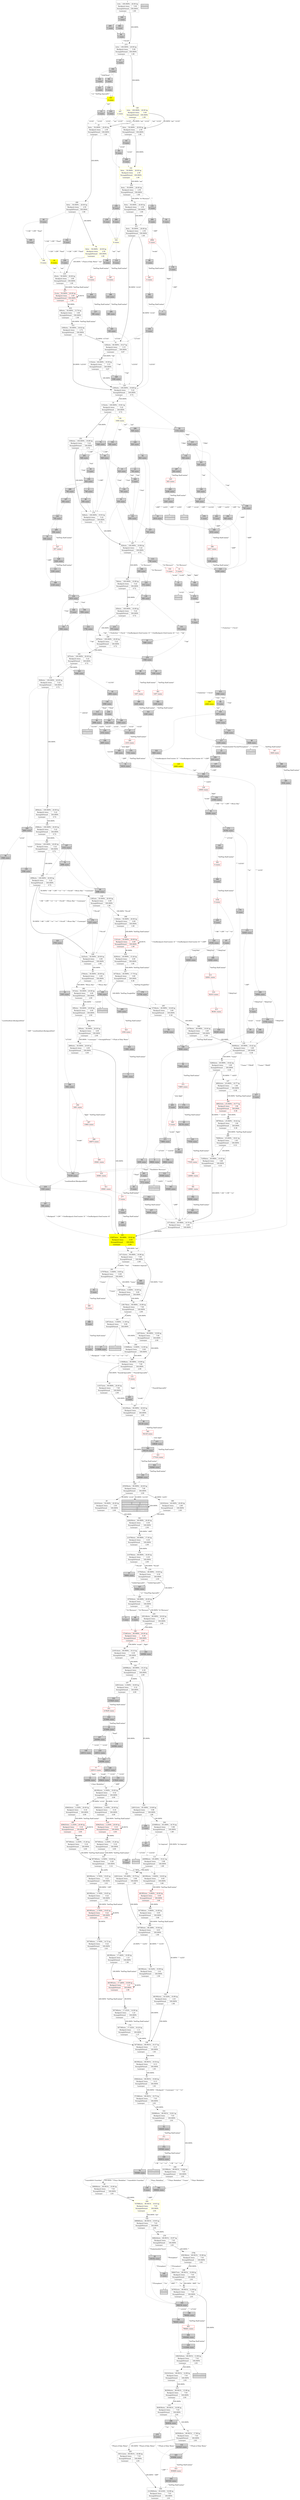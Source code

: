 digraph G {
    1 [shape=record
      ,label="{1|{1stts|100.000%|20.00\ hp}|{Backpack\ items|5.00}|{StrengthPotion4|100.000%}|{Laumspur|1.00}}"
      ,URL="https://www.projectaon.org/en/xhtml/lw/04tcod/sect1.htm"
      ,color="/svg/gray"];
    2 [shape=record
      ,label="{2|0\ states}"
      ,URL="https://www.projectaon.org/en/xhtml/lw/04tcod/sect2.htm"
      ,style=filled];
    3 [shape=record
      ,label="{3|{481992stts|3.700%|19.65\ hp}|{Backpack\ items|0.22}|{StrengthPotion4|100.000%}|{Laumspur|3.03}}"
      ,URL="https://www.projectaon.org/en/xhtml/lw/04tcod/sect3.htm"
      ,color="/svg/gray"];
    4 [shape=record
      ,label="{4|3712\ states}"
      ,URL="https://www.projectaon.org/en/xhtml/lw/04tcod/sect4.htm"
      ,style=filled];
    5 [shape=record
      ,label="{5|0\ states}"
      ,URL="https://www.projectaon.org/en/xhtml/lw/04tcod/sect5.htm"
      ,style=filled];
    6 [shape=record
      ,label="{6|740\ states}"
      ,URL="https://www.projectaon.org/en/xhtml/lw/04tcod/sect6.htm"
      ,style=filled];
    7 [shape=record
      ,label="{7|0\ states}"
      ,URL="https://www.projectaon.org/en/xhtml/lw/04tcod/sect7.htm"
      ,style=filled];
    8 [shape=record
      ,label="{8|{2804stts|100.000%|20.00\ hp}|{Backpack\ items|5.22}|{StrengthPotion4|100.000%}|{Laumspur|0.72}}"
      ,URL="https://www.projectaon.org/en/xhtml/lw/04tcod/sect8.htm"
      ,color="/svg/gray"];
    9 [shape=record
      ,label="{9|69602\ states}"
      ,URL="https://www.projectaon.org/en/xhtml/lw/04tcod/sect9.htm"
      ,style=filled];
    10 [shape=record
       ,label="{10|240996\ states}"
       ,URL="https://www.projectaon.org/en/xhtml/lw/04tcod/sect10.htm"
       ,style=filled];
    11 [shape=record
       ,label="{11|0\ states}"
       ,URL="https://www.projectaon.org/en/xhtml/lw/04tcod/sect11.htm"
       ,style=filled];
    12 [shape=record
       ,label="{12|{456624stts|89.991%|19.66\ hp}|{Backpack\ items|6.13}|{StrengthPotion4|100.000%}|{Laumspur|1.81}}"
       ,URL="https://www.projectaon.org/en/xhtml/lw/04tcod/sect12.htm"
       ,color="/svg/gray"];
    13 [shape=record
       ,label="{13|4\ states}"
       ,URL="https://www.projectaon.org/en/xhtml/lw/04tcod/sect13.htm"
       ,style=filled];
    14 [shape=record
       ,label="{14|0\ states}"
       ,URL="https://www.projectaon.org/en/xhtml/lw/04tcod/sect14.htm"
       ,color="/svg/red"];
    15 [shape=record
       ,label="{15|824\ states}"
       ,URL="https://www.projectaon.org/en/xhtml/lw/04tcod/sect15.htm"
       ,style=filled];
    16 [shape=record
       ,label="{16|2016\ states}"
       ,URL="https://www.projectaon.org/en/xhtml/lw/04tcod/sect16.htm"
       ,style=filled];
    17 [shape=record
       ,label="{17|0\ states}"
       ,URL="https://www.projectaon.org/en/xhtml/lw/04tcod/sect17.htm"
       ,style=filled
       ,fontcolor="/svg/white"];
    18 [shape=record
       ,label="{18|0\ states}"
       ,URL="https://www.projectaon.org/en/xhtml/lw/04tcod/sect18.htm"
       ,style=filled];
    19 [shape=record
       ,label="{19|8\ states}"
       ,URL="https://www.projectaon.org/en/xhtml/lw/04tcod/sect19.htm"
       ,style=filled
       ,color="/svg/yellow"];
    20 [shape=record
       ,label="{20|{241632stts|50.000%|20.00\ hp}|{Backpack\ items|3.50}|{StrengthPotion4|100.000%}|{Laumspur|2.00}}"
       ,URL="https://www.projectaon.org/en/xhtml/lw/04tcod/sect20.htm"
       ,color="/svg/gray"];
    21 [shape=record
       ,label="{21|740\ states}"
       ,URL="https://www.projectaon.org/en/xhtml/lw/04tcod/sect21.htm"
       ,style=filled];
    22 [shape=record
       ,label="{22|2232\ states}"
       ,URL="https://www.projectaon.org/en/xhtml/lw/04tcod/sect22.htm"
       ,style=filled];
    23 [shape=record
       ,label="{23|{2764stts|50.000%|20.00\ hp}|{Backpack\ items|4.00}|{StrengthPotion4|100.000%}|{Laumspur|2.00}}"
       ,URL="https://www.projectaon.org/en/xhtml/lw/04tcod/sect23.htm"
       ,color="/svg/gray"];
    24 [shape=record
       ,label="{24|253680\ states}"
       ,URL="https://www.projectaon.org/en/xhtml/lw/04tcod/sect24.htm"
       ,style=filled];
    25 [shape=record
       ,label="{25|{8stts|50.000%|20.00\ hp}|{Backpack\ items|2.50}|{StrengthPotion4|100.000%}|{Laumspur|1.00}}"
       ,URL="https://www.projectaon.org/en/xhtml/lw/04tcod/sect25.htm"
       ,color="/svg/gray"];
    27 [shape=record
       ,label="{27|119498\ states}"
       ,URL="https://www.projectaon.org/en/xhtml/lw/04tcod/sect27.htm"
       ,style=filled];
    28 [shape=record
       ,label="{28|0\ states}"
       ,URL="https://www.projectaon.org/en/xhtml/lw/04tcod/sect28.htm"
       ,style=filled];
    29 [shape=record
       ,label="{29|140192\ states}"
       ,URL="https://www.projectaon.org/en/xhtml/lw/04tcod/sect29.htm"
       ,style=filled];
    30 [shape=record
       ,label="{30|0\ states}"
       ,URL="https://www.projectaon.org/en/xhtml/lw/04tcod/sect30.htm"
       ,style=filled];
    31 [shape=record
       ,label="{31|0\ states}"
       ,URL="https://www.projectaon.org/en/xhtml/lw/04tcod/sect31.htm"
       ,style=filled];
    32 [shape=record
       ,label="{32|16416\ states}"
       ,URL="https://www.projectaon.org/en/xhtml/lw/04tcod/sect32.htm"
       ,style=filled];
    33 [shape=record
       ,label="{33|{1152stts|100.000%|19.81\ hp}|{Backpack\ items|5.22}|{StrengthPotion4|100.000%}|{Laumspur|0.72}}"
       ,URL="https://www.projectaon.org/en/xhtml/lw/04tcod/sect33.htm"
       ,color="/svg/gray"];
    34 [shape=record
       ,label="{34|{547852stts|89.991%|12.98\ hp}|{Backpack\ items|7.03}|{StrengthPotion4|100.000%}|{Laumspur|2.81}}"
       ,URL="https://www.projectaon.org/en/xhtml/lw/04tcod/sect34.htm"
       ,color="/svg/gray"];
    35 [shape=record
       ,label="{35|{52664stts|49.999%|19.62\ hp}|{Backpack\ items|3.69}|{StrengthPotion4|100.000%}|{Laumspur|0.38}}"
       ,URL="https://www.projectaon.org/en/xhtml/lw/04tcod/sect35.htm"
       ,color="/svg/gray"];
    37 [shape=record
       ,label="{37|2\ states}"
       ,URL="https://www.projectaon.org/en/xhtml/lw/04tcod/sect37.htm"
       ,style=filled];
    38 [shape=record
       ,label="{38|928\ states}"
       ,URL="https://www.projectaon.org/en/xhtml/lw/04tcod/sect38.htm"
       ,style=filled];
    39 [shape=record
       ,label="{39|{481992stts|34.520%|19.99\ hp}|{Backpack\ items|2.41}|{StrengthPotion4|100.000%}|{Laumspur|1.90}}"
       ,URL="https://www.projectaon.org/en/xhtml/lw/04tcod/sect39.htm"
       ,color="/svg/gray"];
    40 [shape=record
       ,label="{40|{147132stts|99.999%|19.96\ hp}|{Backpack\ items|7.00}|{StrengthPotion4|100.000%}|{Laumspur|2.00}}"
       ,URL="https://www.projectaon.org/en/xhtml/lw/04tcod/sect40.htm"
       ,color="/svg/gray"];
    41 [shape=record
       ,label="{41|1680\ states}"
       ,URL="https://www.projectaon.org/en/xhtml/lw/04tcod/sect41.htm"
       ,style=filled];
    42 [shape=record
       ,label="{42|61199\ states}"
       ,URL="https://www.projectaon.org/en/xhtml/lw/04tcod/sect42.htm"
       ,style=filled
       ,fontcolor="/svg/white"];
    43 [shape=record
       ,label="{43|0\ states}"
       ,URL="https://www.projectaon.org/en/xhtml/lw/04tcod/sect43.htm"
       ,style=filled];
    44 [shape=record
       ,label="{44|8\ states}"
       ,URL="https://www.projectaon.org/en/xhtml/lw/04tcod/sect44.htm"
       ,style=filled];
    45 [shape=record
       ,label="{45|{110372stts|99.999%|20.00\ hp}|{Backpack\ items|7.00}|{StrengthPotion4|100.000%}|{Laumspur|2.00}}"
       ,URL="https://www.projectaon.org/en/xhtml/lw/04tcod/sect45.htm"
       ,color="/svg/gray"];
    48 [shape=record
       ,label="{48|0\ states}"
       ,URL="https://www.projectaon.org/en/xhtml/lw/04tcod/sect48.htm"
       ,style=filled];
    49 [shape=record
       ,label="{49|{399006stts|89.991%|19.90\ hp}|{Backpack\ items|7.03}|{StrengthPotion4|100.000%}|{Laumspur|2.81}}"
       ,URL="https://www.projectaon.org/en/xhtml/lw/04tcod/sect49.htm"
       ,color="/svg/gray"];
    50 [shape=record
       ,label="{50|2303\ states}"
       ,URL="https://www.projectaon.org/en/xhtml/lw/04tcod/sect50.htm"
       ,style=filled];
    51 [shape=record
       ,label="{51|{1264stts|60.000%|19.27\ hp}|{Backpack\ items|3.15}|{StrengthPotion4|100.000%}|{Laumspur|0.67}}"
       ,URL="https://www.projectaon.org/en/xhtml/lw/04tcod/sect51.htm"
       ,color="/svg/gray"];
    52 [shape=record
       ,label="{52|656\ states}"
       ,URL="https://www.projectaon.org/en/xhtml/lw/04tcod/sect52.htm"
       ,style=filled];
    54 [shape=record
       ,label="{54|4000\ states}"
       ,URL="https://www.projectaon.org/en/xhtml/lw/04tcod/sect54.htm"
       ,style=filled];
    55 [shape=record
       ,label="{55|{138178stts|99.999%|19.98\ hp}|{Backpack\ items|7.00}|{StrengthPotion4|100.000%}|{Laumspur|2.00}}"
       ,URL="https://www.projectaon.org/en/xhtml/lw/04tcod/sect55.htm"
       ,color="/svg/gray"];
    57 [shape=record
       ,label="{57|56864\ states}"
       ,URL="https://www.projectaon.org/en/xhtml/lw/04tcod/sect57.htm"
       ,style=filled];
    58 [shape=record
       ,label="{58|0\ states}"
       ,URL="https://www.projectaon.org/en/xhtml/lw/04tcod/sect58.htm"
       ,style=filled];
    59 [shape=record
       ,label="{59|{481992stts|4.500%|19.00\ hp}|{Backpack\ items|0.32}|{StrengthPotion4|100.000%}|{Laumspur|4.00}}"
       ,URL="https://www.projectaon.org/en/xhtml/lw/04tcod/sect59.htm"
       ,color="/svg/gray"];
    60 [shape=record
       ,label="{60|42640\ states}"
       ,URL="https://www.projectaon.org/en/xhtml/lw/04tcod/sect60.htm"
       ,style=filled];
    61 [shape=record
       ,label="{61|2804\ states}"
       ,URL="https://www.projectaon.org/en/xhtml/lw/04tcod/sect61.htm"
       ,style=filled];
    63 [shape=record
       ,label="{63|8\ states}"
       ,URL="https://www.projectaon.org/en/xhtml/lw/04tcod/sect63.htm"
       ,style=filled];
    64 [shape=record
       ,label="{64|2096\ states}"
       ,URL="https://www.projectaon.org/en/xhtml/lw/04tcod/sect64.htm"
       ,style=filled];
    66 [shape=record
       ,label="{66|{210514stts|89.999%|19.10\ hp}|{Backpack\ items|6.30}|{StrengthPotion4|100.000%}|{Laumspur|2.00}}"
       ,URL="https://www.projectaon.org/en/xhtml/lw/04tcod/sect66.htm"
       ,color="/svg/gray"];
    67 [shape=record
       ,label="{67|928\ states}"
       ,URL="https://www.projectaon.org/en/xhtml/lw/04tcod/sect67.htm"
       ,style=filled];
    68 [shape=record
       ,label="{68|{656stts|100.000%|19.99\ hp}|{Backpack\ items|5.22}|{StrengthPotion4|100.000%}|{Laumspur|0.72}}"
       ,URL="https://www.projectaon.org/en/xhtml/lw/04tcod/sect68.htm"
       ,color="/svg/gray"];
    69 [shape=record
       ,label="{69|82136\ states}"
       ,URL="https://www.projectaon.org/en/xhtml/lw/04tcod/sect69.htm"
       ,style=filled];
    70 [shape=record
       ,label="{70|350080\ states}"
       ,URL="https://www.projectaon.org/en/xhtml/lw/04tcod/sect70.htm"
       ,style=filled];
    71 [shape=record
       ,label="{71|23081\ states}"
       ,URL="https://www.projectaon.org/en/xhtml/lw/04tcod/sect71.htm"
       ,style=filled];
    72 [shape=record
       ,label="{72|{8stts|50.000%|20.00\ hp}|{Backpack\ items|2.50}|{StrengthPotion4|100.000%}|{Laumspur|1.00}}"
       ,URL="https://www.projectaon.org/en/xhtml/lw/04tcod/sect72.htm"
       ,color="/svg/gray"];
    73 [shape=record
       ,label="{73|{845928stts|89.991%|17.98\ hp}|{Backpack\ items|7.03}|{StrengthPotion4|100.000%}|{Laumspur|2.81}}"
       ,URL="https://www.projectaon.org/en/xhtml/lw/04tcod/sect73.htm"
       ,color="/svg/gray"];
    74 [shape=record
       ,label="{74|1040\ states}"
       ,URL="https://www.projectaon.org/en/xhtml/lw/04tcod/sect74.htm"
       ,style=filled];
    75 [shape=record
       ,label="{75|2241\ states}"
       ,URL="https://www.projectaon.org/en/xhtml/lw/04tcod/sect75.htm"
       ,style=filled];
    76 [shape=record
       ,label="{76|2096\ states}"
       ,URL="https://www.projectaon.org/en/xhtml/lw/04tcod/sect76.htm"
       ,style=filled];
    77 [shape=record
       ,label="{77|228313\ states}"
       ,URL="https://www.projectaon.org/en/xhtml/lw/04tcod/sect77.htm"
       ,color="/svg/red"];
    78 [shape=record
       ,label="{78|{8stts|50.000%|20.00\ hp}|{Backpack\ items|2.50}|{StrengthPotion4|100.000%}|{Laumspur|1.00}}"
       ,URL="https://www.projectaon.org/en/xhtml/lw/04tcod/sect78.htm"
       ,color="/svg/yellow"];
    79 [shape=record
       ,label="{79|0\ states}"
       ,URL="https://www.projectaon.org/en/xhtml/lw/04tcod/sect79.htm"
       ,style=filled];
    80 [shape=record
       ,label="{80|656\ states}"
       ,URL="https://www.projectaon.org/en/xhtml/lw/04tcod/sect80.htm"
       ,style=filled];
    81 [shape=record
       ,label="{81|45496\ states}"
       ,URL="https://www.projectaon.org/en/xhtml/lw/04tcod/sect81.htm"
       ,style=filled];
    82 [shape=record
       ,label="{82|824\ states}"
       ,URL="https://www.projectaon.org/en/xhtml/lw/04tcod/sect82.htm"
       ,style=filled];
    83 [shape=record
       ,label="{83|14756\ states}"
       ,URL="https://www.projectaon.org/en/xhtml/lw/04tcod/sect83.htm"
       ,style=filled];
    84 [shape=record
       ,label="{84|1\ states}"
       ,URL="https://www.projectaon.org/en/xhtml/lw/04tcod/sect84.htm"
       ,style=filled];
    85 [shape=record
       ,label="{85|0\ states}"
       ,URL="https://www.projectaon.org/en/xhtml/lw/04tcod/sect85.htm"
       ,style=filled
       ,fontcolor="/svg/white"];
    86 [shape=record
       ,label="{86|0\ states}"
       ,URL="https://www.projectaon.org/en/xhtml/lw/04tcod/sect86.htm"
       ,style=filled];
    87 [shape=record
       ,label="{87|0\ states}"
       ,URL="https://www.projectaon.org/en/xhtml/lw/04tcod/sect87.htm"
       ,style=filled];
    91 [shape=record
       ,label="{91|656\ states}"
       ,URL="https://www.projectaon.org/en/xhtml/lw/04tcod/sect91.htm"
       ,style=filled];
    92 [shape=record
       ,label="{92|1152\ states}"
       ,URL="https://www.projectaon.org/en/xhtml/lw/04tcod/sect92.htm"
       ,style=filled];
    94 [shape=record
       ,label="{94|2568\ states}"
       ,URL="https://www.projectaon.org/en/xhtml/lw/04tcod/sect94.htm"
       ,style=filled];
    95 [shape=record
       ,label="{95|8\ states}"
       ,URL="https://www.projectaon.org/en/xhtml/lw/04tcod/sect95.htm"
       ,style=filled];
    96 [shape=record
       ,label="{96|2096\ states}"
       ,URL="https://www.projectaon.org/en/xhtml/lw/04tcod/sect96.htm"
       ,style=filled];
    97 [shape=record
       ,label="{97|0\ states}"
       ,URL="https://www.projectaon.org/en/xhtml/lw/04tcod/sect97.htm"
       ,style=filled];
    98 [shape=record
       ,label="{98|456624\ states}"
       ,URL="https://www.projectaon.org/en/xhtml/lw/04tcod/sect98.htm"
       ,style=filled];
    99 [shape=record
       ,label="{99|817\ states}"
       ,URL="https://www.projectaon.org/en/xhtml/lw/04tcod/sect99.htm"
       ,style=filled
       ,fontcolor="/svg/white"];
    100 [shape=record
        ,label="{100|{1023232stts|89.991%|14.98\ hp}|{Backpack\ items|7.03}|{StrengthPotion4|100.000%}|{Laumspur|2.81}}"
        ,URL="https://www.projectaon.org/en/xhtml/lw/04tcod/sect100.htm"
        ,color="/svg/gray"];
    101 [shape=record
        ,label="{101|1904\ states}"
        ,URL="https://www.projectaon.org/en/xhtml/lw/04tcod/sect101.htm"
        ,style=filled];
    102 [shape=record
        ,label="{102|8\ states}"
        ,URL="https://www.projectaon.org/en/xhtml/lw/04tcod/sect102.htm"
        ,style=filled];
    103 [shape=record
        ,label="{103|215629\ states}"
        ,URL="https://www.projectaon.org/en/xhtml/lw/04tcod/sect103.htm"
        ,style=filled];
    104 [shape=record
        ,label="{104|69602\ states}"
        ,URL="https://www.projectaon.org/en/xhtml/lw/04tcod/sect104.htm"
        ,style=filled];
    105 [shape=record
        ,label="{105|2764\ states}"
        ,URL="https://www.projectaon.org/en/xhtml/lw/04tcod/sect105.htm"
        ,style=filled];
    106 [shape=record
        ,label="{106|824\ states}"
        ,URL="https://www.projectaon.org/en/xhtml/lw/04tcod/sect106.htm"
        ,style=filled];
    107 [shape=record
        ,label="{107|{228312stts|4.500%|18.00\ hp}|{Backpack\ items|0.32}|{StrengthPotion4|100.000%}|{Laumspur|4.00}}"
        ,URL="https://www.projectaon.org/en/xhtml/lw/04tcod/sect107.htm"
        ,color="/svg/gray"];
    108 [shape=record
        ,label="{108|0\ states}"
        ,URL="https://www.projectaon.org/en/xhtml/lw/04tcod/sect108.htm"
        ,color="/svg/red"];
    109 [shape=record
        ,label="{109|626432\ states}"
        ,URL="https://www.projectaon.org/en/xhtml/lw/04tcod/sect109.htm"
        ,style=filled];
    110 [shape=record
        ,label="{110|0\ states}"
        ,URL="https://www.projectaon.org/en/xhtml/lw/04tcod/sect110.htm"
        ,style=filled];
    111 [shape=record
        ,label="{111|{240996stts|85.499%|19.41\ hp}|{Backpack\ items|5.98}|{StrengthPotion4|100.000%}|{Laumspur|1.89}}"
        ,URL="https://www.projectaon.org/en/xhtml/lw/04tcod/sect111.htm"
        ,color="/svg/gray"];
    112 [shape=record
        ,label="{112|65400\ states}"
        ,URL="https://www.projectaon.org/en/xhtml/lw/04tcod/sect112.htm"
        ,style=filled];
    113 [shape=record
        ,label="{113|740\ states}"
        ,URL="https://www.projectaon.org/en/xhtml/lw/04tcod/sect113.htm"
        ,style=filled];
    115 [shape=record
        ,label="{115|{3040stts|100.000%|20.00\ hp}|{Backpack\ items|5.22}|{StrengthPotion4|100.000%}|{Laumspur|0.72}}"
        ,URL="https://www.projectaon.org/en/xhtml/lw/04tcod/sect115.htm"
        ,color="/svg/gray"];
    116 [shape=record
        ,label="{116|{214784stts|89.999%|17.00\ hp}|{Backpack\ items|6.30}|{StrengthPotion4|100.000%}|{Laumspur|2.00}}"
        ,URL="https://www.projectaon.org/en/xhtml/lw/04tcod/sect116.htm"
        ,color="/svg/gray"];
    117 [shape=record
        ,label="{117|3256\ states}"
        ,URL="https://www.projectaon.org/en/xhtml/lw/04tcod/sect117.htm"
        ,style=filled];
    118 [shape=record
        ,label="{118|{1365stts|50.000%|20.00\ hp}|{Backpack\ items|4.00}|{StrengthPotion4|100.000%}|{Laumspur|1.00}}"
        ,URL="https://www.projectaon.org/en/xhtml/lw/04tcod/sect118.htm"
        ,color="/svg/gray"];
    119 [shape=record
        ,label="{119|{904936stts|89.991%|16.98\ hp}|{Backpack\ items|7.03}|{StrengthPotion4|100.000%}|{Laumspur|2.81}}"
        ,URL="https://www.projectaon.org/en/xhtml/lw/04tcod/sect119.htm"
        ,color="/svg/gray"];
    120 [shape=record
        ,label="{120|{1264stts|100.000%|19.68\ hp}|{Backpack\ items|5.22}|{StrengthPotion4|100.000%}|{Laumspur|0.72}}"
        ,URL="https://www.projectaon.org/en/xhtml/lw/04tcod/sect120.htm"
        ,color="/svg/gray"];
    121 [shape=record
        ,label="{121|2240\ states}"
        ,URL="https://www.projectaon.org/en/xhtml/lw/04tcod/sect121.htm"
        ,style=filled];
    122 [shape=record
        ,label="{122|845929\ states}"
        ,URL="https://www.projectaon.org/en/xhtml/lw/04tcod/sect122.htm"
        ,style=filled];
    123 [shape=record
        ,label="{123|2240\ states}"
        ,URL="https://www.projectaon.org/en/xhtml/lw/04tcod/sect123.htm"
        ,style=filled];
    124 [shape=record
        ,label="{124|{240996stts|89.999%|19.10\ hp}|{Backpack\ items|6.30}|{StrengthPotion4|100.000%}|{Laumspur|2.00}}"
        ,URL="https://www.projectaon.org/en/xhtml/lw/04tcod/sect124.htm"
        ,color="/svg/gray"];
    126 [shape=record
        ,label="{126|{2stts|100.000%|20.00\ hp}|{Backpack\ items|5.00}|{StrengthPotion4|100.000%}|{Laumspur|1.00}}"
        ,URL="https://www.projectaon.org/en/xhtml/lw/04tcod/sect126.htm"
        ,color="/svg/yellow"];
    127 [shape=record
        ,label="{127|{16736stts|49.999%|17.76\ hp}|{Backpack\ items|3.69}|{StrengthPotion4|100.000%}|{Laumspur|0.38}}"
        ,URL="https://www.projectaon.org/en/xhtml/lw/04tcod/sect127.htm"
        ,color="/svg/gray"];
    128 [shape=record
        ,label="{128|228312\ states}"
        ,URL="https://www.projectaon.org/en/xhtml/lw/04tcod/sect128.htm"
        ,style=filled];
    129 [shape=record
        ,label="{129|4000\ states}"
        ,URL="https://www.projectaon.org/en/xhtml/lw/04tcod/sect129.htm"
        ,style=filled
        ,color="/svg/yellow"];
    130 [shape=record
        ,label="{130|656\ states}"
        ,URL="https://www.projectaon.org/en/xhtml/lw/04tcod/sect130.htm"
        ,style=filled];
    131 [shape=record
        ,label="{131|{2860stts|50.000%|20.00\ hp}|{Backpack\ items|4.00}|{StrengthPotion4|100.000%}|{Laumspur|4.00}}"
        ,URL="https://www.projectaon.org/en/xhtml/lw/04tcod/sect131.htm"
        ,color="/svg/gray"];
    132 [shape=record
        ,label="{132|928\ states}"
        ,URL="https://www.projectaon.org/en/xhtml/lw/04tcod/sect132.htm"
        ,style=filled];
    133 [shape=record
        ,label="{133|0\ states}"
        ,URL="https://www.projectaon.org/en/xhtml/lw/04tcod/sect133.htm"
        ,color="/svg/red"];
    134 [shape=record
        ,label="{134|740\ states}"
        ,URL="https://www.projectaon.org/en/xhtml/lw/04tcod/sect134.htm"
        ,style=filled];
    135 [shape=record
        ,label="{135|0\ states}"
        ,URL="https://www.projectaon.org/en/xhtml/lw/04tcod/sect135.htm"
        ,style=filled];
    136 [shape=record
        ,label="{136|2568\ states}"
        ,URL="https://www.projectaon.org/en/xhtml/lw/04tcod/sect136.htm"
        ,style=filled];
    137 [shape=record
        ,label="{137|{481992stts|89.991%|19.54\ hp}|{Backpack\ items|6.13}|{StrengthPotion4|100.000%}|{Laumspur|1.81}}"
        ,URL="https://www.projectaon.org/en/xhtml/lw/04tcod/sect137.htm"
        ,color="/svg/gray"];
    138 [shape=record
        ,label="{138|16945\ states}"
        ,URL="https://www.projectaon.org/en/xhtml/lw/04tcod/sect138.htm"
        ,color="/svg/red"];
    139 [shape=record
        ,label="{139|1040\ states}"
        ,URL="https://www.projectaon.org/en/xhtml/lw/04tcod/sect139.htm"
        ,color="/svg/yellow"];
    140 [shape=record
        ,label="{140|{371960stts|89.991%|19.75\ hp}|{Backpack\ items|7.03}|{StrengthPotion4|100.000%}|{Laumspur|2.81}}"
        ,URL="https://www.projectaon.org/en/xhtml/lw/04tcod/sect140.htm"
        ,color="/svg/gray"];
    141 [shape=record
        ,label="{141|{8stts|50.000%|20.00\ hp}|{Backpack\ items|2.50}|{StrengthPotion4|100.000%}|{Laumspur|1.00}}"
        ,URL="https://www.projectaon.org/en/xhtml/lw/04tcod/sect141.htm"
        ,color="/svg/yellow"];
    142 [shape=record
        ,label="{142|{698060stts|89.991%|19.95\ hp}|{Backpack\ items|7.03}|{StrengthPotion4|100.000%}|{Laumspur|2.81}}"
        ,URL="https://www.projectaon.org/en/xhtml/lw/04tcod/sect142.htm"
        ,color="/svg/gray"];
    144 [shape=record
        ,label="{144|119499\ states}"
        ,URL="https://www.projectaon.org/en/xhtml/lw/04tcod/sect144.htm"
        ,style=filled
        ,fontcolor="/svg/white"];
    145 [shape=record
        ,label="{145|3672\ states}"
        ,URL="https://www.projectaon.org/en/xhtml/lw/04tcod/sect145.htm"
        ,style=filled];
    146 [shape=record
        ,label="{146|0\ states}"
        ,URL="https://www.projectaon.org/en/xhtml/lw/04tcod/sect146.htm"
        ,style=filled];
    148 [shape=record
        ,label="{148|{507360stts|89.991%|19.37\ hp}|{Backpack\ items|6.13}|{StrengthPotion4|100.000%}|{Laumspur|1.81}}"
        ,URL="https://www.projectaon.org/en/xhtml/lw/04tcod/sect148.htm"
        ,color="/svg/gray"];
    149 [shape=record
        ,label="{149|8\ states}"
        ,URL="https://www.projectaon.org/en/xhtml/lw/04tcod/sect149.htm"
        ,style=filled];
    150 [shape=record
        ,label="{150|824\ states}"
        ,URL="https://www.projectaon.org/en/xhtml/lw/04tcod/sect150.htm"
        ,style=filled];
    151 [shape=record
        ,label="{151|{2568stts|100.000%|20.00\ hp}|{Backpack\ items|5.22}|{StrengthPotion4|100.000%}|{Laumspur|0.72}}"
        ,URL="https://www.projectaon.org/en/xhtml/lw/04tcod/sect151.htm"
        ,color="/svg/gray"];
    152 [shape=record
        ,label="{152|23560\ states}"
        ,URL="https://www.projectaon.org/en/xhtml/lw/04tcod/sect152.htm"
        ,style=filled];
    154 [shape=record
        ,label="{154|0\ states}"
        ,URL="https://www.projectaon.org/en/xhtml/lw/04tcod/sect154.htm"
        ,style=filled];
    155 [shape=record
        ,label="{155|268480\ states}"
        ,URL="https://www.projectaon.org/en/xhtml/lw/04tcod/sect155.htm"
        ,style=filled];
    156 [shape=record
        ,label="{156|1904\ states}"
        ,URL="https://www.projectaon.org/en/xhtml/lw/04tcod/sect156.htm"
        ,style=filled];
    157 [shape=record
        ,label="{157|6576\ states}"
        ,URL="https://www.projectaon.org/en/xhtml/lw/04tcod/sect157.htm"
        ,style=filled];
    158 [shape=record
        ,label="{158|2568\ states}"
        ,URL="https://www.projectaon.org/en/xhtml/lw/04tcod/sect158.htm"
        ,style=filled];
    159 [shape=record
        ,label="{159|0\ states}"
        ,URL="https://www.projectaon.org/en/xhtml/lw/04tcod/sect159.htm"
        ,style=filled];
    160 [shape=record
        ,label="{160|1\ states}"
        ,URL="https://www.projectaon.org/en/xhtml/lw/04tcod/sect160.htm"
        ,style=filled];
    161 [shape=record
        ,label="{161|{128724stts|0.000%|11.00\ hp}|{Backpack\ items|0.00}|{StrengthPotion4|100.000%}}"
        ,URL="https://www.projectaon.org/en/xhtml/lw/04tcod/sect161.htm"
        ,color="/svg/gray"];
    162 [shape=record
        ,label="{162|3464\ states}"
        ,URL="https://www.projectaon.org/en/xhtml/lw/04tcod/sect162.htm"
        ,style=filled];
    163 [shape=record
        ,label="{163|{228312stts|85.499%|19.79\ hp}|{Backpack\ items|5.98}|{StrengthPotion4|100.000%}|{Laumspur|1.89}}"
        ,URL="https://www.projectaon.org/en/xhtml/lw/04tcod/sect163.htm"
        ,color="/svg/gray"];
    164 [shape=record
        ,label="{164|740\ states}"
        ,URL="https://www.projectaon.org/en/xhtml/lw/04tcod/sect164.htm"
        ,style=filled];
    165 [shape=record
        ,label="{165|4\ states}"
        ,URL="https://www.projectaon.org/en/xhtml/lw/04tcod/sect165.htm"
        ,style=filled
        ,color="/svg/yellow"];
    166 [shape=record
        ,label="{166|656\ states}"
        ,URL="https://www.projectaon.org/en/xhtml/lw/04tcod/sect166.htm"
        ,style=filled];
    167 [shape=record
        ,label="{167|948\ states}"
        ,URL="https://www.projectaon.org/en/xhtml/lw/04tcod/sect167.htm"
        ,style=filled];
    168 [shape=record
        ,label="{168|0\ states}"
        ,URL="https://www.projectaon.org/en/xhtml/lw/04tcod/sect168.htm"
        ,style=filled];
    170 [shape=record
        ,label="{170|3225\ states}"
        ,URL="https://www.projectaon.org/en/xhtml/lw/04tcod/sect170.htm"
        ,style=filled];
    171 [shape=record
        ,label="{171|{8stts|50.000%|20.00\ hp}|{Backpack\ items|2.50}|{StrengthPotion4|100.000%}|{Laumspur|1.00}}"
        ,URL="https://www.projectaon.org/en/xhtml/lw/04tcod/sect171.htm"
        ,color="/svg/gray"];
    172 [shape=record
        ,label="{172|{128724stts|0.000%|10.00\ hp}|{Backpack\ items|0.00}|{StrengthPotion4|100.000%}}"
        ,URL="https://www.projectaon.org/en/xhtml/lw/04tcod/sect172.htm"
        ,color="/svg/gray"];
    173 [shape=record
        ,label="{173|45392\ states}"
        ,URL="https://www.projectaon.org/en/xhtml/lw/04tcod/sect173.htm"
        ,style=filled];
    174 [shape=record
        ,label="{174|{507360stts|17.252%|16.20\ hp}|{Backpack\ items|1.11}|{StrengthPotion4|100.000%}|{Laumspur|1.37}}"
        ,URL="https://www.projectaon.org/en/xhtml/lw/04tcod/sect174.htm"
        ,color="/svg/gray"];
    175 [shape=record
        ,label="{175|{928stts|100.000%|19.93\ hp}|{Backpack\ items|5.22}|{StrengthPotion4|100.000%}|{Laumspur|0.72}}"
        ,URL="https://www.projectaon.org/en/xhtml/lw/04tcod/sect175.htm"
        ,color="/svg/gray"];
    176 [shape=record
        ,label="{176|0\ states}"
        ,URL="https://www.projectaon.org/en/xhtml/lw/04tcod/sect176.htm"
        ,style=filled];
    177 [shape=record
        ,label="{177|1023233\ states}"
        ,URL="https://www.projectaon.org/en/xhtml/lw/04tcod/sect177.htm"
        ,style=filled
        ,fontcolor="/svg/white"];
    178 [shape=record
        ,label="{178|15746\ states}"
        ,URL="https://www.projectaon.org/en/xhtml/lw/04tcod/sect178.htm"
        ,style=filled];
    179 [shape=record
        ,label="{179|0\ states}"
        ,URL="https://www.projectaon.org/en/xhtml/lw/04tcod/sect179.htm"
        ,style=filled];
    180 [shape=record
        ,label="{180|{2076stts|100.000%|20.00\ hp}|{Backpack\ items|5.22}|{StrengthPotion4|100.000%}|{Laumspur|0.72}}"
        ,URL="https://www.projectaon.org/en/xhtml/lw/04tcod/sect180.htm"
        ,color="/svg/gray"];
    181 [shape=record
        ,label="{181|{241633stts|10.000%|20.00\ hp}|{Backpack\ items|0.70}|{StrengthPotion4|100.000%}|{Laumspur|2.00}}"
        ,URL="https://www.projectaon.org/en/xhtml/lw/04tcod/sect181.htm"
        ,style=filled
        ,fontcolor="/svg/white"];
    182 [shape=record
        ,label="{182|2\ states}"
        ,URL="https://www.projectaon.org/en/xhtml/lw/04tcod/sect182.htm"
        ,style=filled];
    183 [shape=record
        ,label="{183|846236\ states}"
        ,URL="https://www.projectaon.org/en/xhtml/lw/04tcod/sect183.htm"
        ,style=filled];
    184 [shape=record
        ,label="{184|1842\ states}"
        ,URL="https://www.projectaon.org/en/xhtml/lw/04tcod/sect184.htm"
        ,style=filled];
    185 [shape=record
        ,label="{185|{152874stts|99.999%|19.92\ hp}|{Backpack\ items|8.00}|{StrengthPotion4|100.000%}|{Laumspur|2.00}}"
        ,URL="https://www.projectaon.org/en/xhtml/lw/04tcod/sect185.htm"
        ,style=filled
        ,color="/svg/yellow"];
    186 [shape=record
        ,label="{186|{172463stts|89.999%|20.00\ hp}|{Backpack\ items|6.30}|{StrengthPotion4|100.000%}|{Laumspur|2.00}}"
        ,URL="https://www.projectaon.org/en/xhtml/lw/04tcod/sect186.htm"
        ,color="/svg/red"];
    187 [shape=record
        ,label="{187|656\ states}"
        ,URL="https://www.projectaon.org/en/xhtml/lw/04tcod/sect187.htm"
        ,style=filled];
    188 [shape=record
        ,label="{188|8\ states}"
        ,URL="https://www.projectaon.org/en/xhtml/lw/04tcod/sect188.htm"
        ,color="/svg/yellow"];
    189 [shape=record
        ,label="{189|2568\ states}"
        ,URL="https://www.projectaon.org/en/xhtml/lw/04tcod/sect189.htm"
        ,style=filled];
    190 [shape=record
        ,label="{190|0\ states}"
        ,URL="https://www.projectaon.org/en/xhtml/lw/04tcod/sect190.htm"
        ,style=filled];
    191 [shape=record
        ,label="{191|656\ states}"
        ,URL="https://www.projectaon.org/en/xhtml/lw/04tcod/sect191.htm"
        ,style=filled];
    192 [shape=record
        ,label="{192|2017\ states}"
        ,URL="https://www.projectaon.org/en/xhtml/lw/04tcod/sect192.htm"
        ,style=filled
        ,fontcolor="/svg/white"];
    194 [shape=record
        ,label="{194|2805\ states}"
        ,URL="https://www.projectaon.org/en/xhtml/lw/04tcod/sect194.htm"
        ,style=filled];
    195 [shape=record
        ,label="{195|8\ states}"
        ,URL="https://www.projectaon.org/en/xhtml/lw/04tcod/sect195.htm"
        ,style=filled];
    197 [shape=record
        ,label="{197|2332\ states}"
        ,URL="https://www.projectaon.org/en/xhtml/lw/04tcod/sect197.htm"
        ,style=filled];
    199 [shape=record
        ,label="{199|78006\ states}"
        ,URL="https://www.projectaon.org/en/xhtml/lw/04tcod/sect199.htm"
        ,style=filled];
    200 [shape=record
        ,label="{200|{119498stts|99.999%|19.99\ hp}|{Backpack\ items|7.00}|{StrengthPotion4|100.000%}|{Laumspur|2.00}}"
        ,URL="https://www.projectaon.org/en/xhtml/lw/04tcod/sect200.htm"
        ,color="/svg/gray"];
    201 [shape=record
        ,label="{201|0\ states}"
        ,URL="https://www.projectaon.org/en/xhtml/lw/04tcod/sect201.htm"
        ,style=filled];
    203 [shape=record
        ,label="{203|0\ states}"
        ,URL="https://www.projectaon.org/en/xhtml/lw/04tcod/sect203.htm"
        ,style=filled];
    204 [shape=record
        ,label="{204|{747896stts|89.991%|19.93\ hp}|{Backpack\ items|7.03}|{StrengthPotion4|100.000%}|{Laumspur|2.81}}"
        ,URL="https://www.projectaon.org/en/xhtml/lw/04tcod/sect204.htm"
        ,color="/svg/yellow"];
    205 [shape=record
        ,label="{205|1\ states}"
        ,URL="https://www.projectaon.org/en/xhtml/lw/04tcod/sect205.htm"
        ,style=filled];
    206 [shape=record
        ,label="{206|928\ states}"
        ,URL="https://www.projectaon.org/en/xhtml/lw/04tcod/sect206.htm"
        ,style=filled];
    207 [shape=record
        ,label="{207|240996\ states}"
        ,URL="https://www.projectaon.org/en/xhtml/lw/04tcod/sect207.htm"
        ,style=filled];
    209 [shape=record
        ,label="{209|0\ states}"
        ,URL="https://www.projectaon.org/en/xhtml/lw/04tcod/sect209.htm"
        ,style=filled];
    210 [shape=record
        ,label="{210|1040\ states}"
        ,URL="https://www.projectaon.org/en/xhtml/lw/04tcod/sect210.htm"
        ,style=filled];
    211 [shape=record
        ,label="{211|{8stts|50.000%|20.00\ hp}|{Backpack\ items|2.50}|{StrengthPotion4|100.000%}|{Laumspur|1.00}}"
        ,URL="https://www.projectaon.org/en/xhtml/lw/04tcod/sect211.htm"
        ,color="/svg/gray"];
    212 [shape=record
        ,label="{212|1792\ states}"
        ,URL="https://www.projectaon.org/en/xhtml/lw/04tcod/sect212.htm"
        ,style=filled];
    213 [shape=record
        ,label="{213|572\ states}"
        ,URL="https://www.projectaon.org/en/xhtml/lw/04tcod/sect213.htm"
        ,style=filled];
    214 [shape=record
        ,label="{214|3256\ states}"
        ,URL="https://www.projectaon.org/en/xhtml/lw/04tcod/sect214.htm"
        ,style=filled];
    215 [shape=record
        ,label="{215|{963944stts|89.991%|15.98\ hp}|{Backpack\ items|7.03}|{StrengthPotion4|100.000%}|{Laumspur|2.81}}"
        ,URL="https://www.projectaon.org/en/xhtml/lw/04tcod/sect215.htm"
        ,color="/svg/gray"];
    216 [shape=record
        ,label="{216|0\ states}"
        ,URL="https://www.projectaon.org/en/xhtml/lw/04tcod/sect216.htm"
        ,style=filled];
    217 [shape=record
        ,label="{217|368\ states}"
        ,URL="https://www.projectaon.org/en/xhtml/lw/04tcod/sect217.htm"
        ,style=filled];
    218 [shape=record
        ,label="{218|228312\ states}"
        ,URL="https://www.projectaon.org/en/xhtml/lw/04tcod/sect218.htm"
        ,style=filled];
    219 [shape=record
        ,label="{219|1020\ states}"
        ,URL="https://www.projectaon.org/en/xhtml/lw/04tcod/sect219.htm"
        ,style=filled];
    220 [shape=record
        ,label="{220|0\ states}"
        ,URL="https://www.projectaon.org/en/xhtml/lw/04tcod/sect220.htm"
        ,style=filled];
    221 [shape=record
        ,label="{221|2764\ states}"
        ,URL="https://www.projectaon.org/en/xhtml/lw/04tcod/sect221.htm"
        ,style=filled];
    222 [shape=record
        ,label="{222|2\ states}"
        ,URL="https://www.projectaon.org/en/xhtml/lw/04tcod/sect222.htm"
        ,style=filled];
    223 [shape=record
        ,label="{223|240996\ states}"
        ,URL="https://www.projectaon.org/en/xhtml/lw/04tcod/sect223.htm"
        ,style=filled];
    224 [shape=record
        ,label="{224|45392\ states}"
        ,URL="https://www.projectaon.org/en/xhtml/lw/04tcod/sect224.htm"
        ,style=filled];
    225 [shape=record
        ,label="{225|{255056stts|99.999%|20.00\ hp}|{Backpack\ items|7.00}|{StrengthPotion4|100.000%}|{Laumspur|2.00}}"
        ,URL="https://www.projectaon.org/en/xhtml/lw/04tcod/sect225.htm"
        ,color="/svg/gray"];
    226 [shape=record
        ,label="{226|824\ states}"
        ,URL="https://www.projectaon.org/en/xhtml/lw/04tcod/sect226.htm"
        ,style=filled];
    227 [shape=record
        ,label="{227|{1152stts|60.000%|19.59\ hp}|{Backpack\ items|3.15}|{StrengthPotion4|100.000%}|{Laumspur|0.67}}"
        ,URL="https://www.projectaon.org/en/xhtml/lw/04tcod/sect227.htm"
        ,color="/svg/gray"];
    228 [shape=record
        ,label="{228|{3225stts|50.000%|20.00\ hp}|{Backpack\ items|4.00}|{StrengthPotion4|100.000%}|{Laumspur|2.00}}"
        ,URL="https://www.projectaon.org/en/xhtml/lw/04tcod/sect228.htm"
        ,color="/svg/gray"];
    229 [shape=record
        ,label="{229|1141808\ states}"
        ,URL="https://www.projectaon.org/en/xhtml/lw/04tcod/sect229.htm"
        ,style=filled];
    230 [shape=record
        ,label="{230|0\ states}"
        ,URL="https://www.projectaon.org/en/xhtml/lw/04tcod/sect230.htm"
        ,style=filled];
    231 [shape=record
        ,label="{231|{71858stts|49.999%|19.45\ hp}|{Backpack\ items|3.68}|{StrengthPotion4|100.000%}|{Laumspur|0.35}}"
        ,URL="https://www.projectaon.org/en/xhtml/lw/04tcod/sect231.htm"
        ,color="/svg/gray"];
    232 [shape=record
        ,label="{232|572\ states}"
        ,URL="https://www.projectaon.org/en/xhtml/lw/04tcod/sect232.htm"
        ,style=filled];
    234 [shape=record
        ,label="{234|2332\ states}"
        ,URL="https://www.projectaon.org/en/xhtml/lw/04tcod/sect234.htm"
        ,style=filled];
    235 [shape=record
        ,label="{235|{1082520stts|89.991%|13.98\ hp}|{Backpack\ items|7.03}|{StrengthPotion4|100.000%}|{Laumspur|2.81}}"
        ,URL="https://www.projectaon.org/en/xhtml/lw/04tcod/sect235.htm"
        ,color="/svg/gray"];
    236 [shape=record
        ,label="{236|740\ states}"
        ,URL="https://www.projectaon.org/en/xhtml/lw/04tcod/sect236.htm"
        ,style=filled];
    237 [shape=record
        ,label="{237|30040\ states}"
        ,URL="https://www.projectaon.org/en/xhtml/lw/04tcod/sect237.htm"
        ,style=filled];
    238 [shape=record
        ,label="{238|240996\ states}"
        ,URL="https://www.projectaon.org/en/xhtml/lw/04tcod/sect238.htm"
        ,style=filled];
    239 [shape=record
        ,label="{239|8\ states}"
        ,URL="https://www.projectaon.org/en/xhtml/lw/04tcod/sect239.htm"
        ,style=filled];
    240 [shape=record
        ,label="{240|2804\ states}"
        ,URL="https://www.projectaon.org/en/xhtml/lw/04tcod/sect240.htm"
        ,style=filled];
    241 [shape=record
        ,label="{241|{1872stts|100.000%|20.00\ hp}|{Backpack\ items|5.22}|{StrengthPotion4|100.000%}|{Laumspur|0.72}}"
        ,URL="https://www.projectaon.org/en/xhtml/lw/04tcod/sect241.htm"
        ,color="/svg/gray"];
    242 [shape=record
        ,label="{242|0\ states}"
        ,URL="https://www.projectaon.org/en/xhtml/lw/04tcod/sect242.htm"
        ,style=filled
        ,fontcolor="/svg/white"];
    243 [shape=record
        ,label="{243|240996\ states}"
        ,URL="https://www.projectaon.org/en/xhtml/lw/04tcod/sect243.htm"
        ,style=filled];
    244 [shape=record
        ,label="{244|16944\ states}"
        ,URL="https://www.projectaon.org/en/xhtml/lw/04tcod/sect244.htm"
        ,style=filled];
    245 [shape=record
        ,label="{245|{15746stts|49.999%|18.48\ hp}|{Backpack\ items|3.69}|{StrengthPotion4|100.000%}|{Laumspur|0.38}}"
        ,URL="https://www.projectaon.org/en/xhtml/lw/04tcod/sect245.htm"
        ,color="/svg/gray"];
    246 [shape=record
        ,label="{246|{586637stts|89.991%|19.98\ hp}|{Backpack\ items|7.03}|{StrengthPotion4|100.000%}|{Laumspur|2.81}}"
        ,URL="https://www.projectaon.org/en/xhtml/lw/04tcod/sect246.htm"
        ,color="/svg/gray"];
    247 [shape=record
        ,label="{247|2\ states}"
        ,URL="https://www.projectaon.org/en/xhtml/lw/04tcod/sect247.htm"
        ,color="/svg/yellow"];
    248 [shape=record
        ,label="{248|2128\ states}"
        ,URL="https://www.projectaon.org/en/xhtml/lw/04tcod/sect248.htm"
        ,style=filled];
    249 [shape=record
        ,label="{249|{507360stts|86.299%|19.94\ hp}|{Backpack\ items|6.03}|{StrengthPotion4|100.000%}|{Laumspur|1.90}}"
        ,URL="https://www.projectaon.org/en/xhtml/lw/04tcod/sect249.htm"
        ,color="/svg/gray"];
    250 [shape=record
        ,label="{250|15704\ states}"
        ,URL="https://www.projectaon.org/en/xhtml/lw/04tcod/sect250.htm"
        ,style=filled];
    251 [shape=record
        ,label="{251|{1040stts|100.000%|19.89\ hp}|{Backpack\ items|5.22}|{StrengthPotion4|100.000%}|{Laumspur|0.72}}"
        ,URL="https://www.projectaon.org/en/xhtml/lw/04tcod/sect251.htm"
        ,color="/svg/gray"];
    252 [shape=record
        ,label="{252|{740stts|100.000%|19.98\ hp}|{Backpack\ items|5.22}|{StrengthPotion4|100.000%}|{Laumspur|0.72}}"
        ,URL="https://www.projectaon.org/en/xhtml/lw/04tcod/sect252.htm"
        ,color="/svg/gray"];
    253 [shape=record
        ,label="{253|{8stts|50.000%|20.00\ hp}|{Backpack\ items|2.50}|{StrengthPotion4|100.000%}|{Laumspur|1.00}}"
        ,URL="https://www.projectaon.org/en/xhtml/lw/04tcod/sect253.htm"
        ,color="/svg/gray"];
    254 [shape=record
        ,label="{254|2016\ states}"
        ,URL="https://www.projectaon.org/en/xhtml/lw/04tcod/sect254.htm"
        ,style=filled];
    255 [shape=record
        ,label="{255|{185146stts|89.999%|20.00\ hp}|{Backpack\ items|6.30}|{StrengthPotion4|100.000%}|{Laumspur|2.00}}"
        ,URL="https://www.projectaon.org/en/xhtml/lw/04tcod/sect255.htm"
        ,color="/svg/gray"];
    256 [shape=record
        ,label="{256|816\ states}"
        ,URL="https://www.projectaon.org/en/xhtml/lw/04tcod/sect256.htm"
        ,style=filled];
    257 [shape=record
        ,label="{257|{690stts|50.000%|20.00\ hp}|{Backpack\ items|4.00}|{StrengthPotion4|100.000%}|{Laumspur|2.00}}"
        ,URL="https://www.projectaon.org/en/xhtml/lw/04tcod/sect257.htm"
        ,color="/svg/gray"];
    258 [shape=record
        ,label="{258|{831996stts|89.991%|19.86\ hp}|{Backpack\ items|7.03}|{StrengthPotion4|100.000%}|{Laumspur|2.81}}"
        ,URL="https://www.projectaon.org/en/xhtml/lw/04tcod/sect258.htm"
        ,color="/svg/gray"];
    259 [shape=record
        ,label="{259|8\ states}"
        ,URL="https://www.projectaon.org/en/xhtml/lw/04tcod/sect259.htm"
        ,style=filled];
    261 [shape=record
        ,label="{261|84040\ states}"
        ,URL="https://www.projectaon.org/en/xhtml/lw/04tcod/sect261.htm"
        ,style=filled];
    262 [shape=record
        ,label="{262|0\ states}"
        ,URL="https://www.projectaon.org/en/xhtml/lw/04tcod/sect262.htm"
        ,style=filled
        ,fontcolor="/svg/white"];
    263 [shape=record
        ,label="{263|0\ states}"
        ,URL="https://www.projectaon.org/en/xhtml/lw/04tcod/sect263.htm"
        ,style=filled];
    264 [shape=record
        ,label="{264|0\ states}"
        ,URL="https://www.projectaon.org/en/xhtml/lw/04tcod/sect264.htm"
        ,style=filled];
    265 [shape=record
        ,label="{265|0\ states}"
        ,URL="https://www.projectaon.org/en/xhtml/lw/04tcod/sect265.htm"
        ,style=filled];
    266 [shape=record
        ,label="{266|8\ states}"
        ,URL="https://www.projectaon.org/en/xhtml/lw/04tcod/sect266.htm"
        ,style=filled];
    267 [shape=record
        ,label="{267|2304\ states}"
        ,URL="https://www.projectaon.org/en/xhtml/lw/04tcod/sect267.htm"
        ,style=filled
        ,fontcolor="/svg/white"];
    268 [shape=record
        ,label="{268|{2096stts|100.000%|20.00\ hp}|{Backpack\ items|5.22}|{StrengthPotion4|100.000%}|{Laumspur|0.72}}"
        ,URL="https://www.projectaon.org/en/xhtml/lw/04tcod/sect268.htm"
        ,color="/svg/gray"];
    269 [shape=record
        ,label="{269|2448\ states}"
        ,URL="https://www.projectaon.org/en/xhtml/lw/04tcod/sect269.htm"
        ,style=filled
        ,color="/svg/yellow"];
    270 [shape=record
        ,label="{270|{648224stts|89.991%|19.97\ hp}|{Backpack\ items|7.03}|{StrengthPotion4|100.000%}|{Laumspur|2.81}}"
        ,URL="https://www.projectaon.org/en/xhtml/lw/04tcod/sect270.htm"
        ,color="/svg/gray"];
    271 [shape=record
        ,label="{271|73804\ states}"
        ,URL="https://www.projectaon.org/en/xhtml/lw/04tcod/sect271.htm"
        ,style=filled];
    272 [shape=record
        ,label="{272|0\ states}"
        ,URL="https://www.projectaon.org/en/xhtml/lw/04tcod/sect272.htm"
        ,style=filled];
    273 [shape=record
        ,label="{273|{2stts|100.000%|20.00\ hp}|{Backpack\ items|5.00}|{StrengthPotion4|100.000%}|{Laumspur|1.00}}"
        ,URL="https://www.projectaon.org/en/xhtml/lw/04tcod/sect273.htm"
        ,color="/svg/gray"];
    274 [shape=record
        ,label="{274|0\ states}"
        ,URL="https://www.projectaon.org/en/xhtml/lw/04tcod/sect274.htm"
        ,style=filled];
    275 [shape=record
        ,label="{275|42640\ states}"
        ,URL="https://www.projectaon.org/en/xhtml/lw/04tcod/sect275.htm"
        ,style=filled];
    276 [shape=record
        ,label="{276|1568\ states}"
        ,URL="https://www.projectaon.org/en/xhtml/lw/04tcod/sect276.htm"
        ,style=filled];
    278 [shape=record
        ,label="{278|0\ states}"
        ,URL="https://www.projectaon.org/en/xhtml/lw/04tcod/sect278.htm"
        ,style=filled];
    279 [shape=record
        ,label="{279|{157920stts|89.999%|19.00\ hp}|{Backpack\ items|6.30}|{StrengthPotion4|100.000%}|{Laumspur|2.00}}"
        ,URL="https://www.projectaon.org/en/xhtml/lw/04tcod/sect279.htm"
        ,color="/svg/gray"];
    280 [shape=record
        ,label="{280|{76060stts|25.000%|18.61\ hp}|{Backpack\ items|1.83}|{StrengthPotion4|100.000%}|{Laumspur|0.33}}"
        ,URL="https://www.projectaon.org/en/xhtml/lw/04tcod/sect280.htm"
        ,color="/svg/gray"];
    281 [shape=record
        ,label="{281|4544\ states}"
        ,URL="https://www.projectaon.org/en/xhtml/lw/04tcod/sect281.htm"
        ,style=filled];
    282 [shape=record
        ,label="{282|{915stts|50.000%|20.00\ hp}|{Backpack\ items|4.00}|{StrengthPotion4|100.000%}|{Laumspur|2.00}}"
        ,URL="https://www.projectaon.org/en/xhtml/lw/04tcod/sect282.htm"
        ,color="/svg/gray"];
    283 [shape=record
        ,label="{283|{393112stts|89.991%|18.98\ hp}|{Backpack\ items|7.03}|{StrengthPotion4|100.000%}|{Laumspur|2.81}}"
        ,URL="https://www.projectaon.org/en/xhtml/lw/04tcod/sect283.htm"
        ,color="/svg/gray"];
    284 [shape=record
        ,label="{284|0\ states}"
        ,URL="https://www.projectaon.org/en/xhtml/lw/04tcod/sect284.htm"
        ,style=filled];
    286 [shape=record
        ,label="{286|{128724stts|99.999%|19.99\ hp}|{Backpack\ items|7.00}|{StrengthPotion4|100.000%}|{Laumspur|2.00}}"
        ,URL="https://www.projectaon.org/en/xhtml/lw/04tcod/sect286.htm"
        ,color="/svg/gray"];
    288 [shape=record
        ,label="{288|740\ states}"
        ,URL="https://www.projectaon.org/en/xhtml/lw/04tcod/sect288.htm"
        ,style=filled];
    289 [shape=record
        ,label="{289|{197830stts|89.999%|20.00\ hp}|{Backpack\ items|6.30}|{StrengthPotion4|100.000%}|{Laumspur|2.00}}"
        ,URL="https://www.projectaon.org/en/xhtml/lw/04tcod/sect289.htm"
        ,color="/svg/gray"];
    290 [shape=record
        ,label="{290|{8stts|50.000%|20.00\ hp}|{Backpack\ items|2.50}|{StrengthPotion4|100.000%}|{Laumspur|1.00}}"
        ,URL="https://www.projectaon.org/en/xhtml/lw/04tcod/sect290.htm"
        ,color="/svg/gray"];
    291 [shape=record
        ,label="{291|{137978stts|0.000%|9.00\ hp}|{Backpack\ items|0.00}|{StrengthPotion4|100.000%}}"
        ,URL="https://www.projectaon.org/en/xhtml/lw/04tcod/sect291.htm"
        ,color="/svg/gray"];
    292 [shape=record
        ,label="{292|928\ states}"
        ,URL="https://www.projectaon.org/en/xhtml/lw/04tcod/sect292.htm"
        ,style=filled];
    293 [shape=record
        ,label="{293|928\ states}"
        ,URL="https://www.projectaon.org/en/xhtml/lw/04tcod/sect293.htm"
        ,style=filled];
    294 [shape=record
        ,label="{294|{119498stts|0.000%|12.00\ hp}|{Backpack\ items|0.00}|{StrengthPotion4|100.000%}}"
        ,URL="https://www.projectaon.org/en/xhtml/lw/04tcod/sect294.htm"
        ,color="/svg/gray"];
    295 [shape=record
        ,label="{295|368\ states}"
        ,URL="https://www.projectaon.org/en/xhtml/lw/04tcod/sect295.htm"
        ,style=filled];
    296 [shape=record
        ,label="{296|904936\ states}"
        ,URL="https://www.projectaon.org/en/xhtml/lw/04tcod/sect296.htm"
        ,style=filled];
    297 [shape=record
        ,label="{297|{824stts|100.000%|19.96\ hp}|{Backpack\ items|5.22}|{StrengthPotion4|100.000%}|{Laumspur|0.72}}"
        ,URL="https://www.projectaon.org/en/xhtml/lw/04tcod/sect297.htm"
        ,color="/svg/gray"];
    298 [shape=record
        ,label="{298|0\ states}"
        ,URL="https://www.projectaon.org/en/xhtml/lw/04tcod/sect298.htm"
        ,style=filled];
    300 [shape=record
        ,label="{300|{241632stts|40.000%|20.00\ hp}|{Backpack\ items|2.80}|{StrengthPotion4|100.000%}|{Laumspur|2.00}}"
        ,URL="https://www.projectaon.org/en/xhtml/lw/04tcod/sect300.htm"
        ,color="/svg/gray"];
    301 [shape=record
        ,label="{301|928\ states}"
        ,URL="https://www.projectaon.org/en/xhtml/lw/04tcod/sect301.htm"
        ,style=filled];
    302 [shape=record
        ,label="{302|{650stts|50.000%|20.00\ hp}|{Backpack\ items|4.00}|{StrengthPotion4|100.000%}|{Laumspur|2.00}}"
        ,URL="https://www.projectaon.org/en/xhtml/lw/04tcod/sect302.htm"
        ,color="/svg/gray"];
    303 [shape=record
        ,label="{303|65400\ states}"
        ,URL="https://www.projectaon.org/en/xhtml/lw/04tcod/sect303.htm"
        ,style=filled];
    304 [shape=record
        ,label="{304|2568\ states}"
        ,URL="https://www.projectaon.org/en/xhtml/lw/04tcod/sect304.htm"
        ,style=filled];
    305 [shape=record
        ,label="{305|399006\ states}"
        ,URL="https://www.projectaon.org/en/xhtml/lw/04tcod/sect305.htm"
        ,style=filled];
    306 [shape=record
        ,label="{306|1\ states}"
        ,URL="https://www.projectaon.org/en/xhtml/lw/04tcod/sect306.htm"
        ,style=filled];
    307 [shape=record
        ,label="{307|{101250stts|99.999%|20.00\ hp}|{Backpack\ items|7.00}|{StrengthPotion4|100.000%}|{Laumspur|2.00}}"
        ,URL="https://www.projectaon.org/en/xhtml/lw/04tcod/sect307.htm"
        ,color="/svg/gray"];
    309 [shape=record
        ,label="{309|18184\ states}"
        ,URL="https://www.projectaon.org/en/xhtml/lw/04tcod/sect309.htm"
        ,style=filled];
    311 [shape=record
        ,label="{311|{507360stts|4.500%|18.69\ hp}|{Backpack\ items|0.28}|{StrengthPotion4|100.000%}|{Laumspur|3.14}}"
        ,URL="https://www.projectaon.org/en/xhtml/lw/04tcod/sect311.htm"
        ,color="/svg/gray"];
    312 [shape=record
        ,label="{312|{1040stts|50.000%|18.02\ hp}|{Backpack\ items|2.72}|{StrengthPotion4|100.000%}|{Laumspur|0.44}}"
        ,URL="https://www.projectaon.org/en/xhtml/lw/04tcod/sect312.htm"
        ,color="/svg/gray"];
    313 [shape=record
        ,label="{313|2332\ states}"
        ,URL="https://www.projectaon.org/en/xhtml/lw/04tcod/sect313.htm"
        ,style=filled];
    314 [shape=record
        ,label="{314|{350080stts|89.991%|19.81\ hp}|{Backpack\ items|7.03}|{StrengthPotion4|100.000%}|{Laumspur|2.81}}"
        ,URL="https://www.projectaon.org/en/xhtml/lw/04tcod/sect314.htm"
        ,color="/svg/gray"];
    315 [shape=record
        ,label="{315|2584\ states}"
        ,URL="https://www.projectaon.org/en/xhtml/lw/04tcod/sect315.htm"
        ,style=filled];
    316 [shape=record
        ,label="{316|0\ states}"
        ,URL="https://www.projectaon.org/en/xhtml/lw/04tcod/sect316.htm"
        ,color="/svg/red"];
    317 [shape=record
        ,label="{317|0\ states}"
        ,URL="https://www.projectaon.org/en/xhtml/lw/04tcod/sect317.htm"
        ,style=filled];
    318 [shape=record
        ,label="{318|{214784stts|89.999%|18.00\ hp}|{Backpack\ items|6.30}|{StrengthPotion4|100.000%}|{Laumspur|2.00}}"
        ,URL="https://www.projectaon.org/en/xhtml/lw/04tcod/sect318.htm"
        ,color="/svg/gray"];
    319 [shape=record
        ,label="{319|4\ states}"
        ,URL="https://www.projectaon.org/en/xhtml/lw/04tcod/sect319.htm"
        ,style=filled];
    320 [shape=record
        ,label="{320|{2332stts|100.000%|20.00\ hp}|{Backpack\ items|5.22}|{StrengthPotion4|100.000%}|{Laumspur|0.72}}"
        ,URL="https://www.projectaon.org/en/xhtml/lw/04tcod/sect320.htm"
        ,color="/svg/gray"];
    321 [shape=record
        ,label="{321|2240\ states}"
        ,URL="https://www.projectaon.org/en/xhtml/lw/04tcod/sect321.htm"
        ,style=filled];
    322 [shape=record
        ,label="{322|3464\ states}"
        ,URL="https://www.projectaon.org/en/xhtml/lw/04tcod/sect322.htm"
        ,style=filled];
    323 [shape=record
        ,label="{323|{481992stts|34.520%|19.99\ hp}|{Backpack\ items|2.41}|{StrengthPotion4|100.000%}|{Laumspur|1.90}}"
        ,URL="https://www.projectaon.org/en/xhtml/lw/04tcod/sect323.htm"
        ,color="/svg/gray"];
    324 [shape=record
        ,label="{324|8\ states}"
        ,URL="https://www.projectaon.org/en/xhtml/lw/04tcod/sect324.htm"
        ,color="/svg/yellow"];
    326 [shape=record
        ,label="{326|0\ states}"
        ,URL="https://www.projectaon.org/en/xhtml/lw/04tcod/sect326.htm"
        ,style=filled];
    327 [shape=record
        ,label="{327|93664\ states}"
        ,URL="https://www.projectaon.org/en/xhtml/lw/04tcod/sect327.htm"
        ,style=filled];
    328 [shape=record
        ,label="{328|1040\ states}"
        ,URL="https://www.projectaon.org/en/xhtml/lw/04tcod/sect328.htm"
        ,style=filled];
    329 [shape=record
        ,label="{329|0\ states}"
        ,URL="https://www.projectaon.org/en/xhtml/lw/04tcod/sect329.htm"
        ,style=filled
        ,fontcolor="/svg/white"];
    330 [shape=record
        ,label="{330|928\ states}"
        ,URL="https://www.projectaon.org/en/xhtml/lw/04tcod/sect330.htm"
        ,style=filled];
    331 [shape=record
        ,label="{331|572\ states}"
        ,URL="https://www.projectaon.org/en/xhtml/lw/04tcod/sect331.htm"
        ,style=filled];
    332 [shape=record
        ,label="{332|2\ states}"
        ,URL="https://www.projectaon.org/en/xhtml/lw/04tcod/sect332.htm"
        ,style=filled];
    333 [shape=record
        ,label="{333|{228312stts|85.499%|19.68\ hp}|{Backpack\ items|5.98}|{StrengthPotion4|100.000%}|{Laumspur|1.89}}"
        ,URL="https://www.projectaon.org/en/xhtml/lw/04tcod/sect333.htm"
        ,color="/svg/gray"];
    334 [shape=record
        ,label="{334|1861\ states}"
        ,URL="https://www.projectaon.org/en/xhtml/lw/04tcod/sect334.htm"
        ,style=filled
        ,fontcolor="/svg/white"];
    335 [shape=record
        ,label="{335|{56406stts|49.999%|19.42\ hp}|{Backpack\ items|3.69}|{StrengthPotion4|100.000%}|{Laumspur|0.38}}"
        ,URL="https://www.projectaon.org/en/xhtml/lw/04tcod/sect335.htm"
        ,color="/svg/gray"];
    336 [shape=record
        ,label="{336|228312\ states}"
        ,URL="https://www.projectaon.org/en/xhtml/lw/04tcod/sect336.htm"
        ,style=filled];
    337 [shape=record
        ,label="{337|740\ states}"
        ,URL="https://www.projectaon.org/en/xhtml/lw/04tcod/sect337.htm"
        ,style=filled];
    338 [shape=record
        ,label="{338|796400\ states}"
        ,URL="https://www.projectaon.org/en/xhtml/lw/04tcod/sect338.htm"
        ,style=filled];
    339 [shape=record
        ,label="{339|0\ states}"
        ,URL="https://www.projectaon.org/en/xhtml/lw/04tcod/sect339.htm"
        ,style=filled];
    340 [shape=record
        ,label="{340|369\ states}"
        ,URL="https://www.projectaon.org/en/xhtml/lw/04tcod/sect340.htm"
        ,style=filled];
    341 [shape=record
        ,label="{341|{228209stts|89.999%|20.00\ hp}|{Backpack\ items|6.30}|{StrengthPotion4|100.000%}|{Laumspur|2.00}}"
        ,URL="https://www.projectaon.org/en/xhtml/lw/04tcod/sect341.htm"
        ,color="/svg/gray"];
    342 [shape=record
        ,label="{342|70339\ states}"
        ,URL="https://www.projectaon.org/en/xhtml/lw/04tcod/sect342.htm"
        ,style=filled];
    343 [shape=record
        ,label="{343|3040\ states}"
        ,URL="https://www.projectaon.org/en/xhtml/lw/04tcod/sect343.htm"
        ,style=filled];
    344 [shape=record
        ,label="{344|{253680stts|85.499%|18.76\ hp}|{Backpack\ items|5.98}|{StrengthPotion4|100.000%}|{Laumspur|1.89}}"
        ,URL="https://www.projectaon.org/en/xhtml/lw/04tcod/sect344.htm"
        ,color="/svg/gray"];
    345 [shape=record
        ,label="{345|336\ states}"
        ,URL="https://www.projectaon.org/en/xhtml/lw/04tcod/sect345.htm"
        ,style=filled];
    346 [shape=record
        ,label="{346|{14756stts|49.999%|19.04\ hp}|{Backpack\ items|3.69}|{StrengthPotion4|100.000%}|{Laumspur|0.38}}"
        ,URL="https://www.projectaon.org/en/xhtml/lw/04tcod/sect346.htm"
        ,color="/svg/gray"];
    347 [shape=record
        ,label="{347|592297\ states}"
        ,URL="https://www.projectaon.org/en/xhtml/lw/04tcod/sect347.htm"
        ,style=filled
        ,fontcolor="/svg/white"];
    348 [shape=record
        ,label="{348|{157146stts|49.999%|19.70\ hp}|{Backpack\ items|4.00}|{StrengthPotion4|100.000%}}"
        ,URL="https://www.projectaon.org/en/xhtml/lw/04tcod/sect348.htm"
        ,color="/svg/gray"];
    349 [shape=record
        ,label="{349|0\ states}"
        ,URL="https://www.projectaon.org/en/xhtml/lw/04tcod/sect349.htm"
        ,style=filled];
    350 [shape=record
        ,label="{350|{2123920stts|65.634%|16.98\ hp}|{Backpack\ items|7.03}|{StrengthPotion4|100.000%}|{Laumspur|2.81}}"
        ,URL="https://www.projectaon.org/en/xhtml/lw/04tcod/sect350.htm"
        ,color="/svg/gray"];
    360 [shape=record
        ,label="{143b|0\ states}"
        ,URL="https://www.projectaon.org/en/xhtml/lw/04tcod/sect143b.htm"
        ,color="/svg/red"];
    361 [shape=record
        ,label="{270b|{458196stts|89.991%|19.98\ hp}|{Backpack\ items|7.03}|{StrengthPotion4|100.000%}|{Laumspur|2.81}}"
        ,URL="https://www.projectaon.org/en/xhtml/lw/04tcod/sect270b.htm"
        ,color="/svg/gray"];
    362 [shape=record
        ,label="{284b|0\ states}"
        ,URL="https://www.projectaon.org/en/xhtml/lw/04tcod/sect284b.htm"
        ,color="/svg/red"];
    26 [shape=record
       ,label="{26|1456\ states}"
       ,URL="https://www.projectaon.org/en/xhtml/lw/04tcod/sect26.htm"
       ,style=filled];
    363 [shape=record
        ,label="{363|1457\ states}"
        ,URL="https://www.projectaon.org/en/xhtml/lw/04tcod/sect363.htm"
        ,color="/svg/red"];
    364 [shape=record
        ,label="{364|2240\ states}"
        ,URL="https://www.projectaon.org/en/xhtml/lw/04tcod/sect364.htm"
        ,style=filled];
    36 [shape=record
       ,label="{36|92128\ states}"
       ,URL="https://www.projectaon.org/en/xhtml/lw/04tcod/sect36.htm"
       ,style=filled];
    365 [shape=record
        ,label="{365|92129\ states}"
        ,URL="https://www.projectaon.org/en/xhtml/lw/04tcod/sect365.htm"
        ,color="/svg/red"];
    366 [shape=record
        ,label="{366|184318\ states}"
        ,URL="https://www.projectaon.org/en/xhtml/lw/04tcod/sect366.htm"
        ,style=filled];
    46 [shape=record
       ,label="{46|3048\ states}"
       ,URL="https://www.projectaon.org/en/xhtml/lw/04tcod/sect46.htm"
       ,style=filled];
    367 [shape=record
        ,label="{367|3049\ states}"
        ,URL="https://www.projectaon.org/en/xhtml/lw/04tcod/sect367.htm"
        ,color="/svg/red"];
    368 [shape=record
        ,label="{368|4160\ states}"
        ,URL="https://www.projectaon.org/en/xhtml/lw/04tcod/sect368.htm"
        ,style=filled];
    47 [shape=record
       ,label="{47|2332\ states}"
       ,URL="https://www.projectaon.org/en/xhtml/lw/04tcod/sect47.htm"
       ,style=filled];
    369 [shape=record
        ,label="{369|2333\ states}"
        ,URL="https://www.projectaon.org/en/xhtml/lw/04tcod/sect369.htm"
        ,color="/svg/red"];
    370 [shape=record
        ,label="{370|7352\ states}"
        ,URL="https://www.projectaon.org/en/xhtml/lw/04tcod/sect370.htm"
        ,style=filled];
    53 [shape=record
       ,label="{53|328200\ states}"
       ,URL="https://www.projectaon.org/en/xhtml/lw/04tcod/sect53.htm"
       ,style=filled];
    371 [shape=record
        ,label="{371|328201\ states}"
        ,URL="https://www.projectaon.org/en/xhtml/lw/04tcod/sect371.htm"
        ,color="/svg/red"];
    372 [shape=record
        ,label="{372|439360\ states}"
        ,URL="https://www.projectaon.org/en/xhtml/lw/04tcod/sect372.htm"
        ,style=filled];
    56 [shape=record
       ,label="{56|73804\ states}"
       ,URL="https://www.projectaon.org/en/xhtml/lw/04tcod/sect56.htm"
       ,style=filled];
    373 [shape=record
        ,label="{373|73805\ states}"
        ,URL="https://www.projectaon.org/en/xhtml/lw/04tcod/sect373.htm"
        ,color="/svg/red"];
    374 [shape=record
        ,label="{374|82136\ states}"
        ,URL="https://www.projectaon.org/en/xhtml/lw/04tcod/sect374.htm"
        ,style=filled];
    62 [shape=record
       ,label="{62|{481992stts|3.700%|19.65\ hp}|{Backpack\ items|0.22}|{StrengthPotion4|100.000%}|{Laumspur|3.03}}"
       ,URL="https://www.projectaon.org/en/xhtml/lw/04tcod/sect62.htm"
       ,color="/svg/gray"];
    375 [shape=record
        ,label="{375|{481993stts|3.700%|19.65\ hp}|{Backpack\ items|0.22}|{StrengthPotion4|100.000%}|{Laumspur|3.03}}"
        ,URL="https://www.projectaon.org/en/xhtml/lw/04tcod/sect375.htm"
        ,color="/svg/red"];
    376 [shape=record
        ,label="{376|{507360stts|3.700%|14.72\ hp}|{Backpack\ items|0.22}|{StrengthPotion4|100.000%}|{Laumspur|3.03}}"
        ,URL="https://www.projectaon.org/en/xhtml/lw/04tcod/sect376.htm"
        ,color="/svg/gray"];
    65 [shape=record
       ,label="{65|0\ states}"
       ,URL="https://www.projectaon.org/en/xhtml/lw/04tcod/sect65.htm"
       ,style=filled];
    377 [shape=record
        ,label="{377|0\ states}"
        ,URL="https://www.projectaon.org/en/xhtml/lw/04tcod/sect377.htm"
        ,color="/svg/red"];
    378 [shape=record
        ,label="{378|0\ states}"
        ,URL="https://www.projectaon.org/en/xhtml/lw/04tcod/sect378.htm"
        ,style=filled];
    88 [shape=record
       ,label="{88|1456\ states}"
       ,URL="https://www.projectaon.org/en/xhtml/lw/04tcod/sect88.htm"
       ,style=filled];
    379 [shape=record
        ,label="{379|1457\ states}"
        ,URL="https://www.projectaon.org/en/xhtml/lw/04tcod/sect379.htm"
        ,color="/svg/red"];
    380 [shape=record
        ,label="{380|2240\ states}"
        ,URL="https://www.projectaon.org/en/xhtml/lw/04tcod/sect380.htm"
        ,style=filled];
    89 [shape=record
       ,label="{89|0\ states}"
       ,URL="https://www.projectaon.org/en/xhtml/lw/04tcod/sect89.htm"
       ,style=filled];
    381 [shape=record
        ,label="{381|0\ states}"
        ,URL="https://www.projectaon.org/en/xhtml/lw/04tcod/sect381.htm"
        ,color="/svg/red"];
    382 [shape=record
        ,label="{382|0\ states}"
        ,URL="https://www.projectaon.org/en/xhtml/lw/04tcod/sect382.htm"
        ,style=filled];
    90 [shape=record
       ,label="{90|{481992stts|0.800%|18.00\ hp}|{Backpack\ items|0.05}|{StrengthPotion4|100.000%}|{Laumspur|3.68}}"
       ,URL="https://www.projectaon.org/en/xhtml/lw/04tcod/sect90.htm"
       ,color="/svg/gray"];
    383 [shape=record
        ,label="{383|{481993stts|0.800%|18.00\ hp}|{Backpack\ items|0.05}|{StrengthPotion4|100.000%}|{Laumspur|3.68}}"
        ,URL="https://www.projectaon.org/en/xhtml/lw/04tcod/sect383.htm"
        ,color="/svg/red"];
    384 [shape=record
        ,label="{384|{507360stts|0.800%|14.08\ hp}|{Backpack\ items|0.05}|{StrengthPotion4|100.000%}|{Laumspur|3.68}}"
        ,URL="https://www.projectaon.org/en/xhtml/lw/04tcod/sect384.htm"
        ,color="/svg/gray"];
    93 [shape=record
       ,label="{93|0\ states}"
       ,URL="https://www.projectaon.org/en/xhtml/lw/04tcod/sect93.htm"
       ,style=filled];
    385 [shape=record
        ,label="{385|0\ states}"
        ,URL="https://www.projectaon.org/en/xhtml/lw/04tcod/sect385.htm"
        ,color="/svg/red"];
    386 [shape=record
        ,label="{386|0\ states}"
        ,URL="https://www.projectaon.org/en/xhtml/lw/04tcod/sect386.htm"
        ,style=filled];
    114 [shape=record
        ,label="{114|8\ states}"
        ,URL="https://www.projectaon.org/en/xhtml/lw/04tcod/sect114.htm"
        ,style=filled];
    387 [shape=record
        ,label="{387|8\ states}"
        ,URL="https://www.projectaon.org/en/xhtml/lw/04tcod/sect387.htm"
        ,color="/svg/red"];
    388 [shape=record
        ,label="{388|216\ states}"
        ,URL="https://www.projectaon.org/en/xhtml/lw/04tcod/sect388.htm"
        ,style=filled];
    125 [shape=record
        ,label="{125|77934\ states}"
        ,URL="https://www.projectaon.org/en/xhtml/lw/04tcod/sect125.htm"
        ,style=filled];
    389 [shape=record
        ,label="{389|77935\ states}"
        ,URL="https://www.projectaon.org/en/xhtml/lw/04tcod/sect389.htm"
        ,color="/svg/red"];
    390 [shape=record
        ,label="{390|126061\ states}"
        ,URL="https://www.projectaon.org/en/xhtml/lw/04tcod/sect390.htm"
        ,color="/svg/red"];
    391 [shape=record
        ,label="{391|126061\ states}"
        ,URL="https://www.projectaon.org/en/xhtml/lw/04tcod/sect391.htm"
        ,color="/svg/red"];
    392 [shape=record
        ,label="{392|84040\ states}"
        ,URL="https://www.projectaon.org/en/xhtml/lw/04tcod/sect392.htm"
        ,style=filled];
    143 [shape=record
        ,label="{143|0\ states}"
        ,URL="https://www.projectaon.org/en/xhtml/lw/04tcod/sect143.htm"
        ,style=filled];
    393 [shape=record
        ,label="{393|0\ states}"
        ,URL="https://www.projectaon.org/en/xhtml/lw/04tcod/sect393.htm"
        ,color="/svg/red"];
    394 [shape=record
        ,label="{394|0\ states}"
        ,URL="https://www.projectaon.org/en/xhtml/lw/04tcod/sect394.htm"
        ,style=filled];
    147 [shape=record
        ,label="{147|{48922stts|25.000%|19.77\ hp}|{Backpack\ items|1.84}|{StrengthPotion4|100.000%}|{Laumspur|0.38}}"
        ,URL="https://www.projectaon.org/en/xhtml/lw/04tcod/sect147.htm"
        ,color="/svg/gray"];
    395 [shape=record
        ,label="{395|{48923stts|25.000%|19.77\ hp}|{Backpack\ items|1.84}|{StrengthPotion4|100.000%}|{Laumspur|0.38}}"
        ,URL="https://www.projectaon.org/en/xhtml/lw/04tcod/sect395.htm"
        ,color="/svg/red"];
    396 [shape=record
        ,label="{396|{68700stts|25.000%|18.42\ hp}|{Backpack\ items|1.84}|{StrengthPotion4|100.000%}|{Laumspur|0.38}}"
        ,URL="https://www.projectaon.org/en/xhtml/lw/04tcod/sect396.htm"
        ,color="/svg/gray"];
    153 [shape=record
        ,label="{153|{481992stts|17.260%|19.99\ hp}|{Backpack\ items|1.21}|{StrengthPotion4|100.000%}|{Laumspur|1.90}}"
        ,URL="https://www.projectaon.org/en/xhtml/lw/04tcod/sect153.htm"
        ,color="/svg/gray"];
    397 [shape=record
        ,label="{397|{481993stts|17.260%|19.99\ hp}|{Backpack\ items|1.21}|{StrengthPotion4|100.000%}|{Laumspur|1.90}}"
        ,URL="https://www.projectaon.org/en/xhtml/lw/04tcod/sect397.htm"
        ,color="/svg/red"];
    398 [shape=record
        ,label="{398|{507360stts|17.252%|14.06\ hp}|{Backpack\ items|1.21}|{StrengthPotion4|100.000%}|{Laumspur|1.90}}"
        ,URL="https://www.projectaon.org/en/xhtml/lw/04tcod/sect398.htm"
        ,color="/svg/gray"];
    169 [shape=record
        ,label="{169|2016\ states}"
        ,URL="https://www.projectaon.org/en/xhtml/lw/04tcod/sect169.htm"
        ,style=filled];
    399 [shape=record
        ,label="{399|2017\ states}"
        ,URL="https://www.projectaon.org/en/xhtml/lw/04tcod/sect399.htm"
        ,color="/svg/red"];
    400 [shape=record
        ,label="{400|2240\ states}"
        ,URL="https://www.projectaon.org/en/xhtml/lw/04tcod/sect400.htm"
        ,style=filled];
    193 [shape=record
        ,label="{193|{456624stts|2.250%|20.00\ hp}|{Backpack\ items|0.16}|{StrengthPotion4|100.000%}|{Laumspur|4.00}}"
        ,URL="https://www.projectaon.org/en/xhtml/lw/04tcod/sect193.htm"
        ,color="/svg/gray"];
    401 [shape=record
        ,label="{401|{456625stts|2.250%|20.00\ hp}|{Backpack\ items|0.16}|{StrengthPotion4|100.000%}|{Laumspur|4.00}}"
        ,URL="https://www.projectaon.org/en/xhtml/lw/04tcod/sect401.htm"
        ,color="/svg/red"];
    402 [shape=record
        ,label="{402|{507360stts|2.250%|15.26\ hp}|{Backpack\ items|0.16}|{StrengthPotion4|100.000%}|{Laumspur|4.00}}"
        ,URL="https://www.projectaon.org/en/xhtml/lw/04tcod/sect402.htm"
        ,color="/svg/gray"];
    196 [shape=record
        ,label="{196|8\ states}"
        ,URL="https://www.projectaon.org/en/xhtml/lw/04tcod/sect196.htm"
        ,style=filled];
    403 [shape=record
        ,label="{403|8\ states}"
        ,URL="https://www.projectaon.org/en/xhtml/lw/04tcod/sect403.htm"
        ,color="/svg/red"];
    404 [shape=record
        ,label="{404|216\ states}"
        ,URL="https://www.projectaon.org/en/xhtml/lw/04tcod/sect404.htm"
        ,style=filled];
    198 [shape=record
        ,label="{198|796400\ states}"
        ,URL="https://www.projectaon.org/en/xhtml/lw/04tcod/sect198.htm"
        ,style=filled];
    405 [shape=record
        ,label="{405|796401\ states}"
        ,URL="https://www.projectaon.org/en/xhtml/lw/04tcod/sect405.htm"
        ,color="/svg/red"];
    406 [shape=record
        ,label="{406|1004080\ states}"
        ,URL="https://www.projectaon.org/en/xhtml/lw/04tcod/sect406.htm"
        ,style=filled];
    202 [shape=record
        ,label="{202|1691\ states}"
        ,URL="https://www.projectaon.org/en/xhtml/lw/04tcod/sect202.htm"
        ,color="/svg/red"];
    407 [shape=record
        ,label="{407|13683\ states}"
        ,URL="https://www.projectaon.org/en/xhtml/lw/04tcod/sect407.htm"
        ,color="/svg/red"];
    408 [shape=record
        ,label="{408|44875\ states}"
        ,URL="https://www.projectaon.org/en/xhtml/lw/04tcod/sect408.htm"
        ,color="/svg/red"];
    409 [shape=record
        ,label="{409|45061\ states}"
        ,URL="https://www.projectaon.org/en/xhtml/lw/04tcod/sect409.htm"
        ,color="/svg/red"];
    410 [shape=record
        ,label="{410|45061\ states}"
        ,URL="https://www.projectaon.org/en/xhtml/lw/04tcod/sect410.htm"
        ,color="/svg/red"];
    411 [shape=record
        ,label="{411|45061\ states}"
        ,URL="https://www.projectaon.org/en/xhtml/lw/04tcod/sect411.htm"
        ,color="/svg/red"];
    412 [shape=record
        ,label="{412|30040\ states}"
        ,URL="https://www.projectaon.org/en/xhtml/lw/04tcod/sect412.htm"
        ,style=filled];
    208 [shape=record
        ,label="{208|42640\ states}"
        ,URL="https://www.projectaon.org/en/xhtml/lw/04tcod/sect208.htm"
        ,style=filled];
    413 [shape=record
        ,label="{413|42641\ states}"
        ,URL="https://www.projectaon.org/en/xhtml/lw/04tcod/sect413.htm"
        ,color="/svg/red"];
    414 [shape=record
        ,label="{414|82433\ states}"
        ,URL="https://www.projectaon.org/en/xhtml/lw/04tcod/sect414.htm"
        ,color="/svg/red"];
    415 [shape=record
        ,label="{415|96361\ states}"
        ,URL="https://www.projectaon.org/en/xhtml/lw/04tcod/sect415.htm"
        ,color="/svg/red"];
    416 [shape=record
        ,label="{416|64240\ states}"
        ,URL="https://www.projectaon.org/en/xhtml/lw/04tcod/sect416.htm"
        ,style=filled];
    233 [shape=record
        ,label="{233|{20stts|50.000%|20.00\ hp}|{Backpack\ items|3.00}|{StrengthPotion4|100.000%}|{Laumspur|1.00}}"
        ,URL="https://www.projectaon.org/en/xhtml/lw/04tcod/sect233.htm"
        ,color="/svg/gray"];
    417 [shape=record
        ,label="{417|{21stts|50.000%|20.00\ hp}|{Backpack\ items|3.00}|{StrengthPotion4|100.000%}|{Laumspur|1.00}}"
        ,URL="https://www.projectaon.org/en/xhtml/lw/04tcod/sect417.htm"
        ,color="/svg/red"];
    418 [shape=record
        ,label="{418|{600stts|50.000%|15.76\ hp}|{Backpack\ items|3.00}|{StrengthPotion4|100.000%}|{Laumspur|1.00}}"
        ,URL="https://www.projectaon.org/en/xhtml/lw/04tcod/sect418.htm"
        ,color="/svg/gray"];
    260 [shape=record
        ,label="{260|{456624stts|2.250%|20.00\ hp}|{Backpack\ items|0.16}|{StrengthPotion4|100.000%}|{Laumspur|4.00}}"
        ,URL="https://www.projectaon.org/en/xhtml/lw/04tcod/sect260.htm"
        ,color="/svg/gray"];
    419 [shape=record
        ,label="{419|{456625stts|2.250%|20.00\ hp}|{Backpack\ items|0.16}|{StrengthPotion4|100.000%}|{Laumspur|4.00}}"
        ,URL="https://www.projectaon.org/en/xhtml/lw/04tcod/sect419.htm"
        ,color="/svg/red"];
    420 [shape=record
        ,label="{420|{507360stts|2.250%|15.26\ hp}|{Backpack\ items|0.16}|{StrengthPotion4|100.000%}|{Laumspur|4.00}}"
        ,URL="https://www.projectaon.org/en/xhtml/lw/04tcod/sect420.htm"
        ,color="/svg/gray"];
    277 [shape=record
        ,label="{277|128648\ states}"
        ,URL="https://www.projectaon.org/en/xhtml/lw/04tcod/sect277.htm"
        ,style=filled];
    421 [shape=record
        ,label="{421|177416\ states}"
        ,URL="https://www.projectaon.org/en/xhtml/lw/04tcod/sect421.htm"
        ,color="/svg/red"];
    422 [shape=record
        ,label="{422|194968\ states}"
        ,URL="https://www.projectaon.org/en/xhtml/lw/04tcod/sect422.htm"
        ,style=filled];
    285 [shape=record
        ,label="{285|2303\ states}"
        ,URL="https://www.projectaon.org/en/xhtml/lw/04tcod/sect285.htm"
        ,style=filled];
    423 [shape=record
        ,label="{423|2304\ states}"
        ,URL="https://www.projectaon.org/en/xhtml/lw/04tcod/sect423.htm"
        ,color="/svg/red"];
    424 [shape=record
        ,label="{424|13991\ states}"
        ,URL="https://www.projectaon.org/en/xhtml/lw/04tcod/sect424.htm"
        ,style=filled];
    287 [shape=record
        ,label="{287|824\ states}"
        ,URL="https://www.projectaon.org/en/xhtml/lw/04tcod/sect287.htm"
        ,style=filled];
    425 [shape=record
        ,label="{425|825\ states}"
        ,URL="https://www.projectaon.org/en/xhtml/lw/04tcod/sect425.htm"
        ,color="/svg/red"];
    426 [shape=record
        ,label="{426|2240\ states}"
        ,URL="https://www.projectaon.org/en/xhtml/lw/04tcod/sect426.htm"
        ,style=filled];
    299 [shape=record
        ,label="{299|656\ states}"
        ,URL="https://www.projectaon.org/en/xhtml/lw/04tcod/sect299.htm"
        ,style=filled];
    427 [shape=record
        ,label="{427|657\ states}"
        ,URL="https://www.projectaon.org/en/xhtml/lw/04tcod/sect427.htm"
        ,color="/svg/red"];
    428 [shape=record
        ,label="{428|2240\ states}"
        ,URL="https://www.projectaon.org/en/xhtml/lw/04tcod/sect428.htm"
        ,style=filled];
    308 [shape=record
        ,label="{308|{1140stts|50.000%|20.00\ hp}|{Backpack\ items|4.00}|{StrengthPotion4|100.000%}|{Laumspur|1.00}}"
        ,URL="https://www.projectaon.org/en/xhtml/lw/04tcod/sect308.htm"
        ,color="/svg/gray"];
    429 [shape=record
        ,label="{429|{1141stts|50.000%|20.00\ hp}|{Backpack\ items|4.00}|{StrengthPotion4|100.000%}|{Laumspur|1.00}}"
        ,URL="https://www.projectaon.org/en/xhtml/lw/04tcod/sect429.htm"
        ,color="/svg/red"];
    430 [shape=record
        ,label="{430|{8200stts|49.999%|15.26\ hp}|{Backpack\ items|4.00}|{StrengthPotion4|100.000%}|{Laumspur|1.00}}"
        ,URL="https://www.projectaon.org/en/xhtml/lw/04tcod/sect430.htm"
        ,color="/svg/gray"];
    310 [shape=record
        ,label="{310|215628\ states}"
        ,URL="https://www.projectaon.org/en/xhtml/lw/04tcod/sect310.htm"
        ,style=filled];
    431 [shape=record
        ,label="{431|215629\ states}"
        ,URL="https://www.projectaon.org/en/xhtml/lw/04tcod/sect431.htm"
        ,color="/svg/red"];
    432 [shape=record
        ,label="{432|253680\ states}"
        ,URL="https://www.projectaon.org/en/xhtml/lw/04tcod/sect432.htm"
        ,style=filled];
    325 [shape=record
        ,label="{325|393808\ states}"
        ,URL="https://www.projectaon.org/en/xhtml/lw/04tcod/sect325.htm"
        ,style=filled];
    433 [shape=record
        ,label="{433|393809\ states}"
        ,URL="https://www.projectaon.org/en/xhtml/lw/04tcod/sect433.htm"
        ,color="/svg/red"];
    434 [shape=record
        ,label="{434|601520\ states}"
        ,URL="https://www.projectaon.org/en/xhtml/lw/04tcod/sect434.htm"
        ,style=filled];
    1 -> 160 [color="/svg/darkgray"
             ,label=""];
    2 -> 200 [color="/svg/darkgray"
             ,label=" \"+Backpack\" \"+12$\" \"+2M\" \"+w\" \"+w\" \"+w\" \"+w\""];
    4 -> 40 [color="/svg/darkgray"
            ,label=""];
    5 -> 186 [color="/svg/darkgray"
             ,label=""];
    6 -> 80 [color="/svg/darkgray"
            ,label=""];
    6 -> 175 [color="/svg/darkgray"
             ,label=""];
    7 -> 154 [color="/svg/darkgray"
             ,label=""];
    8 -> 240 [color="/svg/darkgray"
             ,label=""];
    9 -> 112 [color="/svg/darkgray"
             ,label=""];
    9 -> 342 [color="/svg/darkgray"
             ,label=""];
    10 -> 59 [color="/svg/darkgray"
             ,label=" \"+Onyx Medallion\""];
    11 -> 97 [color="/svg/darkgray"
             ,label=" \"r(1/2)\""];
    11 -> 190 [color="/svg/darkgray"
              ,label=" \"r(1/2)\""];
    13 -> 25 [color="/svg/darkgray"
             ,label=" \"r(1/2)\""];
    13 -> 171 [color="/svg/darkgray"
              ,label=" \"r(1/2)\""];
    14 -> 31 [color="/svg/darkgray"
             ,label=" \"evade\""];
    14 -> 146 [color="/svg/darkgray"
              ,label=" \"fight\""];
    15 -> 134 [color="/svg/darkgray"
              ,label=" \"!?trk\""];
    15 -> 264 [color="/svg/darkgray"
              ,label=" \"?trk\""];
    16 -> 123 [color="/svg/darkgray"
              ,label=""];
    16 -> 169 [color="/svg/darkgray"
              ,label=""];
    18 -> 150 [color="/svg/darkgray"
              ,label=""];
    19 -> 233 [color="/svg/darkgray"
              ,label=" \"eat\""];
    21 -> 134 [color="/svg/darkgray"
              ,label=" \"!?trk\""];
    21 -> 191 [color="/svg/darkgray"
              ,label=" \"!?trk\""];
    21 -> 264 [color="/svg/darkgray"
              ,label=" \"?trk\""];
    22 -> 157 [color="/svg/darkgray"
              ,label=""];
    23 -> 105 [color="/svg/darkgray"
              ,label=" \"!?Brass Key\""];
    24 -> 207 [color="/svg/darkgray"
              ,label=""];
    24 -> 223 [color="/svg/darkgray"
              ,label=""];
    24 -> 238 [color="/svg/darkgray"
              ,label=" \"?heal\""];
    25 -> 141 [color="/svg/darkgray"
              ,label=""];
    26 -> 363 [color="/svg/darkgray"
              ,label=" \"SetFlag HadCombat\""];
    27 -> 200 [color="/svg/darkgray"
              ,label=""];
    28 -> 348 [color="/svg/darkgray"
              ,label=""];
    29 -> 168 [color="/svg/darkgray"
              ,label=" \"?Firesphere\""];
    29 -> 183 [color="/svg/darkgray"
              ,label=" \"!?Firesphere\""];
    29 -> 246 [color="/svg/darkgray"
              ,label=" \"!?Firesphere\""];
    30 -> 176 [color="/svg/darkgray"
              ,label=""];
    31 -> 272 [color="/svg/darkgray"
              ,label=" \"r(1/2)\""];
    31 -> 329 [color="/svg/darkgray"
              ,label=" \"r(1/2)\""];
    32 -> 309 [color="/svg/darkgray"
              ,label=""];
    33 -> 74 [color="/svg/darkgray"
             ,label=""];
    33 -> 139 [color="/svg/darkgray"
              ,label=""];
    34 -> 183 [color="/svg/darkgray"
              ,label=""];
    36 -> 365 [color="/svg/darkgray"
              ,label=" \"SetFlag HadCombat\""];
    37 -> 182 [color="/svg/darkgray"
              ,label=""];
    37 -> 247 [color="/svg/darkgray"
              ,label=""];
    38 -> 15 [color="/svg/darkgray"
             ,label=""];
    38 -> 297 [color="/svg/darkgray"
              ,label=""];
    40 -> 349 [color="/svg/darkgray"
              ,label=" \"?trk&&lvl Aspirant\""];
    41 -> 276 [color="/svg/darkgray"
              ,label=""];
    43 -> 111 [color="/svg/darkgray"
              ,label=" \"\" \"r(3/10)\""];
    43 -> 262 [color="/svg/darkgray"
              ,label=" \"\" \"r(7/10)\""];
    44 -> 149 [color="/svg/darkgray"
              ,label=" \"+12$\" \"+2M\" \"?heal\""];
    44 -> 188 [color="/svg/darkgray"
              ,label=" \"+12$\" \"+2M\" \"!?heal\""];
    46 -> 367 [color="/svg/darkgray"
              ,label=" \"SetFlag HadCombat\""];
    47 -> 369 [color="/svg/darkgray"
              ,label=" \"SetFlag HadCombat\""];
    48 -> 145 [color="/svg/darkgray"
              ,label=""];
    50 -> 184 [color="/svg/darkgray"
              ,label=" \"r(7/10)\""];
    50 -> 267 [color="/svg/darkgray"
              ,label=" \"r(3/10)\""];
    51 -> 120 [color="/svg/darkgray"
              ,label=" \"!?ak\""];
    51 -> 328 [color="/svg/darkgray"
              ,label=" \"!?ak\""];
    52 -> 248 [color="/svg/darkgray"
              ,label=" \"-1HP\""];
    53 -> 371 [color="/svg/darkgray"
              ,label=" \"SetFlag HadCombat\""];
    54 -> 4 [color="/svg/darkgray"
            ,label=" \"?heal&&lvl Warmarn\""];
    54 -> 65 [color="/svg/darkgray"
             ,label=" \"!?heal\""];
    54 -> 201 [color="/svg/darkgray"
              ,label=" \"!?heal\""];
    56 -> 373 [color="/svg/darkgray"
              ,label=" \"SetFlag HadCombat\""];
    57 -> 289 [color="/svg/darkgray"
              ,label=" \"\""];
    57 -> 327 [color="/svg/darkgray"
              ,label=" \"?w&&f:Special01\""];
    58 -> 110 [color="/svg/darkgray"
              ,label=""];
    58 -> 222 [color="/svg/darkgray"
              ,label=""];
    60 -> 199 [color="/svg/darkgray"
              ,label=""];
    61 -> 136 [color="/svg/darkgray"
              ,label=""];
    61 -> 189 [color="/svg/darkgray"
              ,label=""];
    61 -> 304 [color="/svg/darkgray"
              ,label=""];
    63 -> 95 [color="/svg/darkgray"
             ,label=" \"r(1/2)\""];
    63 -> 259 [color="/svg/darkgray"
              ,label=" \"r(1/2)\""];
    64 -> 170 [color="/svg/darkgray"
              ,label=""];
    64 -> 228 [color="/svg/darkgray"
              ,label=""];
    65 -> 377 [color="/svg/darkgray"
              ,label=" \"SetFlag HadCombat\""];
    67 -> 242 [color="/svg/darkgray"
              ,label=" \"-1HP\" \"\" \"r(1/2)\""];
    67 -> 263 [color="/svg/darkgray"
              ,label=" \"-1HP\" \"\" \"r(2/5)\""];
    67 -> 278 [color="/svg/darkgray"
              ,label=" \"-1HP\" \"\" \"r(1/10)\""];
    67 -> 292 [color="/svg/darkgray"
              ,label=" \"-1HP\" \"?w\""];
    68 -> 213 [color="/svg/darkgray"
              ,label=""];
    69 -> 125 [color="/svg/darkgray"
              ,label=""];
    69 -> 348 [color="/svg/darkgray"
              ,label=""];
    70 -> 49 [color="/svg/darkgray"
             ,label=" \"?camo&&lvl Guardian\""];
    70 -> 159 [color="/svg/darkgray"
              ,label=" \"\""];
    70 -> 305 [color="/svg/darkgray"
              ,label=" \"?Onyx Medallion\""];
    71 -> 348 [color="/svg/darkgray"
              ,label=""];
    73 -> 325 [color="/svg/darkgray"
              ,label=" \"!?Flask of Holy Water\""];
    74 -> 38 [color="/svg/darkgray"
             ,label=" \"+1HP\""];
    74 -> 175 [color="/svg/darkgray"
              ,label=" \"+1HP\""];
    74 -> 293 [color="/svg/darkgray"
              ,label=" \"+1HP\""];
    75 -> 16 [color="/svg/darkgray"
             ,label=" \"-2HP\" \"\" \"r(2/5)\""];
    75 -> 192 [color="/svg/darkgray"
              ,label=" \"-2HP\" \"\" \"r(3/5)\""];
    76 -> 64 [color="/svg/darkgray"
             ,label=""];
    76 -> 268 [color="/svg/darkgray"
              ,label=""];
    77 -> 10 [color="/svg/darkgray"
             ,label=" \"fight\""];
    77 -> 98 [color="/svg/darkgray"
             ,label=" \"evade\""];
    79 -> 117 [color="/svg/darkgray"
              ,label=" \"+Tinderbox\" \"+Torch\""];
    80 -> 175 [color="/svg/darkgray"
              ,label=""];
    81 -> 173 [color="/svg/darkgray"
              ,label=""];
    81 -> 224 [color="/svg/darkgray"
              ,label=""];
    82 -> 15 [color="/svg/darkgray"
             ,label=""];
    82 -> 297 [color="/svg/darkgray"
              ,label=""];
    82 -> 337 [color="/svg/darkgray"
              ,label=""];
    83 -> 199 [color="/svg/darkgray"
              ,label=""];
    84 -> 273 [color="/svg/darkgray"
              ,label=" \"+Scroll\""];
    86 -> 186 [color="/svg/darkgray"
              ,label=""];
    87 -> 60 [color="/svg/darkgray"
             ,label=" \"?6th||?trk\""];
    87 -> 199 [color="/svg/darkgray"
              ,label=" \"!?6th||?trk\""];
    87 -> 208 [color="/svg/darkgray"
              ,label=" \"!?6th||?trk\""];
    88 -> 379 [color="/svg/darkgray"
              ,label=" \"SetFlag HadCombat\""];
    89 -> 381 [color="/svg/darkgray"
              ,label=" \"SetFlag HadCombat\""];
    91 -> 191 [color="/svg/darkgray"
              ,label=""];
    91 -> 254 [color="/svg/darkgray"
              ,label=""];
    92 -> 132 [color="/svg/darkgray"
              ,label=" \"!?6th\""];
    92 -> 210 [color="/svg/darkgray"
              ,label=" \"?6th\""];
    92 -> 301 [color="/svg/darkgray"
              ,label=" \"!?6th\""];
    93 -> 385 [color="/svg/darkgray"
              ,label=" \"SetFlag HadCombat\""];
    94 -> 219 [color="/svg/darkgray"
              ,label=" \"LoseItemKind [BackpackSlot]\""];
    95 -> 195 [color="/svg/darkgray"
              ,label=""];
    95 -> 259 [color="/svg/darkgray"
              ,label=""];
    96 -> 47 [color="/svg/darkgray"
             ,label=" \"r(1/2)\""];
    96 -> 234 [color="/svg/darkgray"
              ,label=" \"r(2/5)\""];
    96 -> 334 [color="/svg/darkgray"
              ,label=" \"r(1/10)\""];
    97 -> 199 [color="/svg/darkgray"
              ,label=""];
    98 -> 59 [color="/svg/darkgray"
             ,label=""];
    101 -> 115 [color="/svg/darkgray"
               ,label=""];
    101 -> 343 [color="/svg/darkgray"
               ,label=""];
    102 -> 19 [color="/svg/darkgray"
              ,label=" \"+12$\" \"+2M\" \"?heal\""];
    102 -> 339 [color="/svg/darkgray"
               ,label=" \"+12$\" \"+2M\" \"!?heal\""];
    103 -> 59 [color="/svg/darkgray"
              ,label=" \"-4HP\""];
    104 -> 303 [color="/svg/darkgray"
               ,label=""];
    104 -> 342 [color="/svg/darkgray"
               ,label=""];
    105 -> 267 [color="/svg/darkgray"
               ,label=""];
    105 -> 285 [color="/svg/darkgray"
               ,label=""];
    106 -> 67 [color="/svg/darkgray"
              ,label=""];
    106 -> 236 [color="/svg/darkgray"
               ,label=""];
    107 -> 310 [color="/svg/darkgray"
               ,label=""];
    108 -> 28 [color="/svg/darkgray"
              ,label=" \"fight\""];
    108 -> 271 [color="/svg/darkgray"
               ,label=" \"evade\""];
    109 -> 258 [color="/svg/darkgray"
               ,label=" \"+3$\" \"+w\" \"+w\""];
    109 -> 347 [color="/svg/darkgray"
               ,label=" \"+3$\" \"+w\" \"+w\""];
    110 -> 165 [color="/svg/darkgray"
               ,label=""];
    111 -> 90 [color="/svg/darkgray"
              ,label=""];
    112 -> 42 [color="/svg/darkgray"
              ,label=" \"\" \"r(4/5)\""];
    112 -> 303 [color="/svg/darkgray"
               ,label=" \"\" \"r(1/5)\""];
    113 -> 14 [color="/svg/darkgray"
              ,label=" \"!lvl Warmarn\""];
    113 -> 166 [color="/svg/darkgray"
               ,label=" \"lvl Warmarn\""];
    113 -> 232 [color="/svg/darkgray"
               ,label=" \"!lvl Warmarn\""];
    113 -> 316 [color="/svg/darkgray"
               ,label=" \"!lvl Warmarn\""];
    114 -> 387 [color="/svg/darkgray"
               ,label=" \"SetFlag HadCombat\""];
    115 -> 240 [color="/svg/darkgray"
               ,label=""];
    117 -> 22 [color="/svg/darkgray"
              ,label=" \"?Tinderbox&&?Torch||?Firesphere\""];
    117 -> 99 [color="/svg/darkgray"
              ,label=" \"\" \"r(7/10)\""];
    117 -> 256 [color="/svg/darkgray"
               ,label=" \"\" \"r(3/10)\""];
    118 -> 170 [color="/svg/darkgray"
               ,label=" \"!?Scroll\""];
    118 -> 228 [color="/svg/darkgray"
               ,label=" \"!?Scroll\""];
    119 -> 296 [color="/svg/darkgray"
               ,label=""];
    120 -> 92 [color="/svg/darkgray"
              ,label=""];
    121 -> 248 [color="/svg/darkgray"
               ,label=""];
    122 -> 350 [color="/svg/darkgray"
               ,label=" \"-1HP\" \"\""];
    123 -> 315 [color="/svg/darkgray"
               ,label=" \"+Tinderbox\" \"+Torch\""];
    125 -> 389 [color="/svg/darkgray"
               ,label=" \"SetFlag HadCombat\""];
    127 -> 178 [color="/svg/darkgray"
               ,label=" \"SetFlag FoughtElix\""];
    128 -> 98 [color="/svg/darkgray"
              ,label=" \"\" \"r(1/2)\""];
    128 -> 103 [color="/svg/darkgray"
               ,label=" \"\" \"r(1/2)\""];
    129 -> 309 [color="/svg/darkgray"
               ,label=" \"eat\""];
    130 -> 68 [color="/svg/darkgray"
              ,label=""];
    130 -> 331 [color="/svg/darkgray"
               ,label=""];
    132 -> 67 [color="/svg/darkgray"
              ,label=""];
    132 -> 287 [color="/svg/darkgray"
               ,label=""];
    133 -> 265 [color="/svg/darkgray"
               ,label=" \"fight\""];
    133 -> 307 [color="/svg/darkgray"
               ,label=" \"evade\""];
    134 -> 91 [color="/svg/darkgray"
              ,label=""];
    134 -> 191 [color="/svg/darkgray"
               ,label=""];
    135 -> 30 [color="/svg/darkgray"
              ,label=""];
    135 -> 211 [color="/svg/darkgray"
               ,label=""];
    135 -> 284 [color="/svg/darkgray"
               ,label=""];
    136 -> 216 [color="/svg/darkgray"
               ,label=" \"!?heal\""];
    136 -> 313 [color="/svg/darkgray"
               ,label=" \"?heal\""];
    138 -> 81 [color="/svg/darkgray"
              ,label=" \"evade\""];
    138 -> 152 [color="/svg/darkgray"
               ,label=" \"fight\""];
    139 -> 92 [color="/svg/darkgray"
              ,label=" \"eat\""];
    139 -> 206 [color="/svg/darkgray"
               ,label=" \"eat\""];
    139 -> 330 [color="/svg/darkgray"
               ,label=" \"eat\""];
    140 -> 70 [color="/svg/darkgray"
              ,label=""];
    142 -> 183 [color="/svg/darkgray"
               ,label=""];
    143 -> 393 [color="/svg/darkgray"
               ,label=" \"SetFlag HadCombat\""];
    145 -> 162 [color="/svg/darkgray"
               ,label=""];
    145 -> 322 [color="/svg/darkgray"
               ,label=""];
    146 -> 272 [color="/svg/darkgray"
               ,label=""];
    149 -> 188 [color="/svg/darkgray"
               ,label=""];
    150 -> 6 [color="/svg/darkgray"
             ,label=""];
    150 -> 164 [color="/svg/darkgray"
               ,label=""];
    150 -> 288 [color="/svg/darkgray"
               ,label=""];
    151 -> 197 [color="/svg/darkgray"
               ,label=""];
    152 -> 81 [color="/svg/darkgray"
              ,label=" \"+6$\" \"+w\" \"+2M\" \"+Brass Key\""];
    154 -> 51 [color="/svg/darkgray"
              ,label=" \"r(7/10)\""];
    154 -> 120 [color="/svg/darkgray"
               ,label=" \"r(3/10)\""];
    155 -> 225 [color="/svg/darkgray"
               ,label=""];
    156 -> 101 [color="/svg/darkgray"
               ,label=""];
    156 -> 212 [color="/svg/darkgray"
               ,label=""];
    157 -> 309 [color="/svg/darkgray"
               ,label=" \"+1HP\""];
    158 -> 219 [color="/svg/darkgray"
               ,label=" \"-3HP\" \"LoseItemKind [BackpackSlot]\""];
    159 -> 204 [color="/svg/darkgray"
               ,label=" \"-2HP\""];
    160 -> 84 [color="/svg/darkgray"
              ,label=""];
    160 -> 205 [color="/svg/darkgray"
               ,label=""];
    160 -> 306 [color="/svg/darkgray"
               ,label=""];
    161 -> 27 [color="/svg/darkgray"
              ,label=""];
    161 -> 144 [color="/svg/darkgray"
               ,label=""];
    162 -> 117 [color="/svg/darkgray"
               ,label=""];
    162 -> 214 [color="/svg/darkgray"
               ,label=""];
    164 -> 52 [color="/svg/darkgray"
              ,label=""];
    164 -> 299 [color="/svg/darkgray"
               ,label=""];
    165 -> 13 [color="/svg/darkgray"
              ,label=" \"eat\""];
    165 -> 319 [color="/svg/darkgray"
               ,label=""];
    166 -> 232 [color="/svg/darkgray"
               ,label=""];
    167 -> 185 [color="/svg/darkgray"
               ,label=" \"+Backpack\" \"+2M\" \"+GenBackpack (GenCounter 3)\" \"+GenBackpack (GenCounter 4)\""];
    168 -> 34 [color="/svg/darkgray"
              ,label=" \"?w\""];
    168 -> 85 [color="/svg/darkgray"
              ,label=" \"!?w\""];
    169 -> 399 [color="/svg/darkgray"
               ,label=" \"SetFlag HadCombat\""];
    170 -> 221 [color="/svg/darkgray"
               ,label=""];
    170 -> 228 [color="/svg/darkgray"
               ,label=""];
    171 -> 63 [color="/svg/darkgray"
              ,label=""];
    173 -> 143 [color="/svg/darkgray"
               ,label=" \"\" \"r(7/10)\""];
    173 -> 179 [color="/svg/darkgray"
               ,label=" \"\" \"r(3/10)\""];
    173 -> 275 [color="/svg/darkgray"
               ,label=" \"?w\""];
    176 -> 7 [color="/svg/darkgray"
             ,label=" \"-3HP\""];
    178 -> 245 [color="/svg/darkgray"
               ,label=""];
    179 -> 335 [color="/svg/darkgray"
               ,label=""];
    182 -> 58 [color="/svg/darkgray"
              ,label=" \"\""];
    182 -> 165 [color="/svg/darkgray"
               ,label=""];
    182 -> 332 [color="/svg/darkgray"
               ,label=" \"?trk||?hunt\""];
    183 -> 198 [color="/svg/darkgray"
               ,label=" \"\" \"r(7/10)\""];
    183 -> 338 [color="/svg/darkgray"
               ,label=" \"\" \"r(3/10)\""];
    184 -> 202 [color="/svg/darkgray"
               ,label=""];
    184 -> 342 [color="/svg/darkgray"
               ,label=""];
    186 -> 243 [color="/svg/darkgray"
               ,label=" \"fight\""];
    187 -> 164 [color="/svg/darkgray"
               ,label=""];
    188 -> 233 [color="/svg/darkgray"
               ,label=" \"eat\""];
    189 -> 47 [color="/svg/darkgray"
              ,label=" \"r(1/2)\""];
    189 -> 234 [color="/svg/darkgray"
               ,label=" \"r(1/2)\""];
    190 -> 335 [color="/svg/darkgray"
               ,label=""];
    191 -> 297 [color="/svg/darkgray"
               ,label=""];
    191 -> 337 [color="/svg/darkgray"
               ,label=""];
    194 -> 32 [color="/svg/darkgray"
              ,label=" \"r(1/10)\""];
    195 -> 239 [color="/svg/darkgray"
               ,label=""];
    195 -> 266 [color="/svg/darkgray"
               ,label=""];
    195 -> 324 [color="/svg/darkgray"
               ,label=""];
    196 -> 403 [color="/svg/darkgray"
               ,label=" \"SetFlag HadCombat\""];
    197 -> 64 [color="/svg/darkgray"
              ,label=""];
    197 -> 76 [color="/svg/darkgray"
              ,label=""];
    197 -> 268 [color="/svg/darkgray"
               ,label=""];
    198 -> 405 [color="/svg/darkgray"
               ,label=" \"SetFlag HadCombat\""];
    199 -> 56 [color="/svg/darkgray"
              ,label=""];
    199 -> 271 [color="/svg/darkgray"
               ,label=""];
    200 -> 133 [color="/svg/darkgray"
               ,label=" \"!?hunt||f:Special02\""];
    200 -> 307 [color="/svg/darkgray"
               ,label=" \"!?hunt||f:Special02\""];
    201 -> 65 [color="/svg/darkgray"
              ,label=""];
    202 -> 342 [color="/svg/darkgray"
               ,label=" \"evade\""];
    202 -> 407 [color="/svg/darkgray"
               ,label=" \"fight\" \"SetFlag HadCombat\""];
    203 -> 108 [color="/svg/darkgray"
               ,label=""];
    203 -> 271 [color="/svg/darkgray"
               ,label=""];
    205 -> 84 [color="/svg/darkgray"
              ,label=""];
    206 -> 82 [color="/svg/darkgray"
              ,label=""];
    206 -> 226 [color="/svg/darkgray"
               ,label=""];
    207 -> 218 [color="/svg/darkgray"
               ,label=" \"\" \"r(1/2)\""];
    207 -> 336 [color="/svg/darkgray"
               ,label=" \"\" \"r(1/2)\""];
    208 -> 413 [color="/svg/darkgray"
               ,label=" \"SetFlag HadCombat\""];
    209 -> 43 [color="/svg/darkgray"
              ,label=" \"\""];
    209 -> 111 [color="/svg/darkgray"
               ,label=" \"lvl Aspirant\""];
    210 -> 67 [color="/svg/darkgray"
              ,label=""];
    210 -> 132 [color="/svg/darkgray"
               ,label=""];
    210 -> 301 [color="/svg/darkgray"
               ,label=""];
    212 -> 41 [color="/svg/darkgray"
              ,label=" \"?ak\""];
    212 -> 276 [color="/svg/darkgray"
               ,label=" \"!?ak\""];
    213 -> 180 [color="/svg/darkgray"
               ,label=" \"+Tinderbox\" \"+Torch\" \"+GenBackpack (GenCounter 3)\" \"+GenBackpack (GenCounter 4)\" \"+w\""];
    214 -> 46 [color="/svg/darkgray"
              ,label=""];
    214 -> 117 [color="/svg/darkgray"
               ,label=""];
    215 -> 296 [color="/svg/darkgray"
               ,label=""];
    216 -> 189 [color="/svg/darkgray"
               ,label=""];
    216 -> 304 [color="/svg/darkgray"
               ,label=""];
    217 -> 345 [color="/svg/darkgray"
               ,label=""];
    218 -> 223 [color="/svg/darkgray"
               ,label=""];
    219 -> 167 [color="/svg/darkgray"
               ,label=""];
    219 -> 185 [color="/svg/darkgray"
               ,label=""];
    220 -> 90 [color="/svg/darkgray"
              ,label=""];
    220 -> 163 [color="/svg/darkgray"
               ,label=""];
    221 -> 50 [color="/svg/darkgray"
              ,label=""];
    221 -> 228 [color="/svg/darkgray"
               ,label=""];
    221 -> 342 [color="/svg/darkgray"
               ,label=""];
    222 -> 165 [color="/svg/darkgray"
               ,label=" \"+w\" \"SetFlag Special01\""];
    223 -> 77 [color="/svg/darkgray"
              ,label=""];
    223 -> 128 [color="/svg/darkgray"
               ,label=""];
    224 -> 60 [color="/svg/darkgray"
              ,label=" \"?trk||?6th\""];
    224 -> 199 [color="/svg/darkgray"
               ,label=""];
    224 -> 208 [color="/svg/darkgray"
               ,label=""];
    226 -> 21 [color="/svg/darkgray"
              ,label=""];
    226 -> 82 [color="/svg/darkgray"
              ,label=""];
    227 -> 328 [color="/svg/darkgray"
               ,label=""];
    228 -> 105 [color="/svg/darkgray"
               ,label=""];
    229 -> 235 [color="/svg/darkgray"
               ,label=""];
    230 -> 224 [color="/svg/darkgray"
               ,label=" \"+9$\" \"+2M\" \"+w\" \"+w\""];
    232 -> 68 [color="/svg/darkgray"
              ,label=""];
    232 -> 130 [color="/svg/darkgray"
               ,label=""];
    234 -> 194 [color="/svg/darkgray"
               ,label=""];
    235 -> 177 [color="/svg/darkgray"
               ,label=""];
    236 -> 123 [color="/svg/darkgray"
               ,label=" \"-4HP\""];
    236 -> 169 [color="/svg/darkgray"
               ,label=" \"-4HP\""];
    237 -> 348 [color="/svg/darkgray"
               ,label=""];
    238 -> 223 [color="/svg/darkgray"
               ,label=""];
    239 -> 324 [color="/svg/darkgray"
               ,label=""];
    240 -> 94 [color="/svg/darkgray"
              ,label=" \"r(1/2)\""];
    240 -> 158 [color="/svg/darkgray"
               ,label=" \"r(1/2)\""];
    241 -> 343 [color="/svg/darkgray"
               ,label=""];
    243 -> 124 [color="/svg/darkgray"
               ,label=""];
    244 -> 11 [color="/svg/darkgray"
              ,label=" \"!?6th||?trk\""];
    244 -> 250 [color="/svg/darkgray"
               ,label=" \"?6th||?trk\""];
    244 -> 335 [color="/svg/darkgray"
               ,label=" \"!?6th||?trk\""];
    245 -> 83 [color="/svg/darkgray"
              ,label=""];
    246 -> 85 [color="/svg/darkgray"
              ,label=" \"-8HP\" \"\""];
    247 -> 25 [color="/svg/darkgray"
              ,label=" \"eat\" \"r(1/2)\""];
    247 -> 171 [color="/svg/darkgray"
               ,label=" \"eat\" \"r(1/2)\""];
    248 -> 254 [color="/svg/darkgray"
               ,label=""];
    250 -> 335 [color="/svg/darkgray"
               ,label=""];
    251 -> 38 [color="/svg/darkgray"
              ,label=""];
    251 -> 293 [color="/svg/darkgray"
               ,label=""];
    252 -> 130 [color="/svg/darkgray"
               ,label=""];
    253 -> 135 [color="/svg/darkgray"
               ,label=" \"\""];
    254 -> 101 [color="/svg/darkgray"
               ,label=" \"!?trk\""];
    254 -> 156 [color="/svg/darkgray"
               ,label=" \"!?trk\""];
    254 -> 326 [color="/svg/darkgray"
               ,label=" \"?trk\""];
    256 -> 309 [color="/svg/darkgray"
               ,label=""];
    257 -> 131 [color="/svg/darkgray"
               ,label=""];
    258 -> 159 [color="/svg/darkgray"
               ,label=" \"!?Onyx Medallion\" \"!?camo\""];
    258 -> 305 [color="/svg/darkgray"
               ,label=" \"?Onyx Medallion\""];
    259 -> 141 [color="/svg/darkgray"
               ,label=""];
    261 -> 348 [color="/svg/darkgray"
               ,label=""];
    263 -> 123 [color="/svg/darkgray"
               ,label=" \"-4HP\""];
    263 -> 169 [color="/svg/darkgray"
               ,label=" \"-4HP\""];
    264 -> 134 [color="/svg/darkgray"
               ,label=""];
    264 -> 191 [color="/svg/darkgray"
               ,label=""];
    265 -> 307 [color="/svg/darkgray"
               ,label=""];
    266 -> 324 [color="/svg/darkgray"
               ,label=""];
    268 -> 170 [color="/svg/darkgray"
               ,label=" \"+4$\" \"+2M\" \"+w\" \"+w\" \"+Scroll\" \"+Brass Key\" \"+Laumspur\""];
    269 -> 145 [color="/svg/darkgray"
               ,label=" \"eat\""];
    270 -> 29 [color="/svg/darkgray"
              ,label=" \"?Tinderbox&&?Torch\""];
    270 -> 168 [color="/svg/darkgray"
               ,label=" \"?Firesphere\""];
    271 -> 9 [color="/svg/darkgray"
             ,label=" \"\" \"r(7/10)\""];
    271 -> 104 [color="/svg/darkgray"
               ,label=" \"\" \"r(3/10)\""];
    272 -> 79 [color="/svg/darkgray"
              ,label=" \"-5HP\""];
    273 -> 37 [color="/svg/darkgray"
              ,label=""];
    274 -> 283 [color="/svg/darkgray"
               ,label=" \"?Flask of Holy Water\""];
    274 -> 325 [color="/svg/darkgray"
               ,label=" \"!?Flask of Holy Water\""];
    275 -> 335 [color="/svg/darkgray"
               ,label=" \"-1HP\""];
    276 -> 26 [color="/svg/darkgray"
              ,label=""];
    276 -> 88 [color="/svg/darkgray"
              ,label=""];
    277 -> 421 [color="/svg/darkgray"
               ,label=" \"SetFlag HadCombat\""];
    278 -> 123 [color="/svg/darkgray"
               ,label=""];
    278 -> 169 [color="/svg/darkgray"
               ,label=""];
    279 -> 327 [color="/svg/darkgray"
               ,label=" \"?w&&f:Special01\""];
    281 -> 185 [color="/svg/darkgray"
               ,label=""];
    284 -> 362 [color="/svg/darkgray"
               ,label=" \"-3HP\""];
    285 -> 423 [color="/svg/darkgray"
               ,label=" \"SetFlag HadCombat\""];
    287 -> 425 [color="/svg/darkgray"
               ,label=" \"SetFlag HadCombat\""];
    288 -> 187 [color="/svg/darkgray"
               ,label=""];
    288 -> 254 [color="/svg/darkgray"
               ,label=""];
    289 -> 5 [color="/svg/darkgray"
             ,label=" \"!lvl Warmarn\""];
    289 -> 86 [color="/svg/darkgray"
              ,label=" \"!lvl Warmarn\""];
    290 -> 44 [color="/svg/darkgray"
              ,label=""];
    290 -> 102 [color="/svg/darkgray"
               ,label=""];
    291 -> 55 [color="/svg/darkgray"
              ,label=" \"!?camo\""];
    291 -> 93 [color="/svg/darkgray"
              ,label=" \"!?camo\""];
    292 -> 123 [color="/svg/darkgray"
               ,label=""];
    292 -> 169 [color="/svg/darkgray"
               ,label=""];
    293 -> 18 [color="/svg/darkgray"
              ,label=" \"?trk\""];
    293 -> 150 [color="/svg/darkgray"
               ,label=" \"!?trk\""];
    295 -> 345 [color="/svg/darkgray"
               ,label=""];
    296 -> 122 [color="/svg/darkgray"
               ,label=" \"?w\""];
    296 -> 274 [color="/svg/darkgray"
               ,label=" \"!?w\""];
    297 -> 113 [color="/svg/darkgray"
               ,label=""];
    298 -> 185 [color="/svg/darkgray"
               ,label=""];
    299 -> 427 [color="/svg/darkgray"
               ,label=" \"SetFlag HadCombat\""];
    301 -> 106 [color="/svg/darkgray"
               ,label=" \"?ak\""];
    301 -> 236 [color="/svg/darkgray"
               ,label=" \"!?ak\""];
    303 -> 348 [color="/svg/darkgray"
               ,label=" \"-2HP\""];
    304 -> 47 [color="/svg/darkgray"
              ,label=" \"r(1/2)\""];
    304 -> 234 [color="/svg/darkgray"
               ,label=" \"r(1/2)\""];
    305 -> 204 [color="/svg/darkgray"
               ,label=""];
    306 -> 84 [color="/svg/darkgray"
              ,label=""];
    307 -> 36 [color="/svg/darkgray"
              ,label=""];
    309 -> 138 [color="/svg/darkgray"
               ,label=" \"\" \"r(4/5)\""];
    309 -> 244 [color="/svg/darkgray"
               ,label=" \"\" \"r(1/5)\""];
    310 -> 431 [color="/svg/darkgray"
               ,label=" \"SetFlag HadCombat\""];
    313 -> 96 [color="/svg/darkgray"
              ,label=""];
    314 -> 53 [color="/svg/darkgray"
              ,label=""];
    315 -> 48 [color="/svg/darkgray"
              ,label=" \"?trk\""];
    315 -> 145 [color="/svg/darkgray"
               ,label=" \"!?trk\""];
    315 -> 269 [color="/svg/darkgray"
               ,label=" \"!?trk\""];
    316 -> 31 [color="/svg/darkgray"
              ,label=" \"evade\""];
    316 -> 146 [color="/svg/darkgray"
               ,label=" \"fight\""];
    317 -> 348 [color="/svg/darkgray"
               ,label=""];
    318 -> 57 [color="/svg/darkgray"
              ,label=" \"!?Scroll\""];
    319 -> 25 [color="/svg/darkgray"
              ,label=" \"r(1/2)\""];
    319 -> 171 [color="/svg/darkgray"
               ,label=" \"r(1/2)\""];
    320 -> 76 [color="/svg/darkgray"
              ,label=""];
    321 -> 309 [color="/svg/darkgray"
               ,label=""];
    322 -> 54 [color="/svg/darkgray"
              ,label=" \"+GenBackpack (GenCounter 3)\" \"+GenBackpack (GenCounter 4)\" \"+2HP\""];
    322 -> 129 [color="/svg/darkgray"
               ,label=" \"+GenBackpack (GenCounter 3)\" \"+GenBackpack (GenCounter 4)\" \"+2HP\""];
    324 -> 114 [color="/svg/darkgray"
               ,label=" \"eat\""];
    324 -> 196 [color="/svg/darkgray"
               ,label=" \"eat\""];
    325 -> 433 [color="/svg/darkgray"
               ,label=" \"SetFlag HadCombat\""];
    326 -> 101 [color="/svg/darkgray"
               ,label=""];
    327 -> 289 [color="/svg/darkgray"
               ,label=" \"-w\" \"ClearFlag Special01\""];
    328 -> 120 [color="/svg/darkgray"
               ,label=""];
    330 -> 38 [color="/svg/darkgray"
              ,label=""];
    330 -> 175 [color="/svg/darkgray"
               ,label=""];
    330 -> 293 [color="/svg/darkgray"
               ,label=""];
    331 -> 41 [color="/svg/darkgray"
              ,label=" \"?ak\""];
    331 -> 276 [color="/svg/darkgray"
               ,label=" \"!?ak\""];
    332 -> 222 [color="/svg/darkgray"
               ,label=""];
    333 -> 209 [color="/svg/darkgray"
               ,label=""];
    333 -> 220 [color="/svg/darkgray"
               ,label=""];
    335 -> 147 [color="/svg/darkgray"
               ,label=" \"!?camo\" \"!?MoM\""];
    335 -> 317 [color="/svg/darkgray"
               ,label=" \"!?camo\" \"?MoM\""];
    336 -> 223 [color="/svg/darkgray"
               ,label=""];
    337 -> 297 [color="/svg/darkgray"
               ,label=""];
    338 -> 235 [color="/svg/darkgray"
               ,label=""];
    339 -> 233 [color="/svg/darkgray"
               ,label=""];
    340 -> 32 [color="/svg/darkgray"
              ,label=" \"-2HP\""];
    342 -> 219 [color="/svg/darkgray"
               ,label=" \"LoseItemKind [BackpackSlot]\""];
    343 -> 61 [color="/svg/darkgray"
              ,label=" \"\" \"r(1/10)\""];
    343 -> 194 [color="/svg/darkgray"
               ,label=" \"\" \"r(9/10)\""];
    344 -> 43 [color="/svg/darkgray"
              ,label=" \"\""];
    345 -> 51 [color="/svg/darkgray"
              ,label=" \"r(7/10)\""];
    345 -> 120 [color="/svg/darkgray"
               ,label=" \"r(3/10)\""];
    349 -> 55 [color="/svg/darkgray"
              ,label=""];
    360 -> 87 [color="/svg/darkgray"
              ,label=""];
    360 -> 230 [color="/svg/darkgray"
               ,label=""];
    361 -> 183 [color="/svg/darkgray"
               ,label=""];
    362 -> 7 [color="/svg/darkgray"
             ,label=" \"fight\""];
    362 -> 89 [color="/svg/darkgray"
              ,label=" \"evade\""];
    363 -> 364 [color="/svg/darkgray"
               ,label=""];
    364 -> 321 [color="/svg/darkgray"
               ,label=" \"SetFlag HadCombat\""];
    365 -> 277 [color="/svg/darkgray"
               ,label=" \"slow fight\""];
    365 -> 366 [color="/svg/darkgray"
               ,label=""];
    366 -> 155 [color="/svg/darkgray"
               ,label=" \"SetFlag HadCombat\""];
    367 -> 368 [color="/svg/darkgray"
               ,label=""];
    368 -> 281 [color="/svg/darkgray"
               ,label=" \"SetFlag HadCombat\""];
    369 -> 340 [color="/svg/darkgray"
               ,label=" \"slow fight\""];
    369 -> 370 [color="/svg/darkgray"
               ,label=""];
    370 -> 32 [color="/svg/darkgray"
              ,label=" \"SetFlag HadCombat\""];
    371 -> 372 [color="/svg/darkgray"
               ,label=""];
    372 -> 109 [color="/svg/darkgray"
               ,label=" \"SetFlag HadCombat\""];
    373 -> 203 [color="/svg/darkgray"
               ,label=" \"slow fight\""];
    373 -> 374 [color="/svg/darkgray"
               ,label=""];
    374 -> 69 [color="/svg/darkgray"
              ,label=" \"SetFlag HadCombat\""];
    377 -> 378 [color="/svg/darkgray"
               ,label=""];
    378 -> 298 [color="/svg/darkgray"
               ,label=" \"SetFlag HadCombat\""];
    379 -> 380 [color="/svg/darkgray"
               ,label=""];
    380 -> 321 [color="/svg/darkgray"
               ,label=" \"SetFlag HadCombat\""];
    381 -> 382 [color="/svg/darkgray"
               ,label=""];
    382 -> 7 [color="/svg/darkgray"
             ,label=" \"SetFlag HadCombat\""];
    385 -> 386 [color="/svg/darkgray"
               ,label=""];
    386 -> 2 [color="/svg/darkgray"
             ,label=" \"SetFlag HadCombat\""];
    387 -> 388 [color="/svg/darkgray"
               ,label=""];
    388 -> 295 [color="/svg/darkgray"
               ,label=" \"SetFlag HadCombat\""];
    389 -> 390 [color="/svg/darkgray"
               ,label=""];
    390 -> 391 [color="/svg/darkgray"
               ,label=""];
    391 -> 392 [color="/svg/darkgray"
               ,label=""];
    392 -> 261 [color="/svg/darkgray"
               ,label=" \"SetFlag HadCombat\""];
    393 -> 394 [color="/svg/darkgray"
               ,label=""];
    394 -> 360 [color="/svg/darkgray"
               ,label=" \"SetFlag HadCombat\""];
    399 -> 400 [color="/svg/darkgray"
               ,label=""];
    400 -> 123 [color="/svg/darkgray"
               ,label=" \"SetFlag HadCombat\""];
    403 -> 404 [color="/svg/darkgray"
               ,label=""];
    404 -> 217 [color="/svg/darkgray"
               ,label=" \"SetFlag HadCombat\""];
    405 -> 406 [color="/svg/darkgray"
               ,label=""];
    406 -> 229 [color="/svg/darkgray"
               ,label=" \"SetFlag HadCombat\""];
    407 -> 408 [color="/svg/darkgray"
               ,label=""];
    408 -> 409 [color="/svg/darkgray"
               ,label=""];
    409 -> 410 [color="/svg/darkgray"
               ,label=""];
    410 -> 411 [color="/svg/darkgray"
               ,label=""];
    411 -> 412 [color="/svg/darkgray"
               ,label=""];
    412 -> 237 [color="/svg/darkgray"
               ,label=" \"SetFlag HadCombat\""];
    413 -> 414 [color="/svg/darkgray"
               ,label=""];
    414 -> 415 [color="/svg/darkgray"
               ,label=""];
    415 -> 416 [color="/svg/darkgray"
               ,label=""];
    416 -> 199 [color="/svg/darkgray"
               ,label=" \"SetFlag HadCombat\""];
    421 -> 422 [color="/svg/darkgray"
               ,label=""];
    422 -> 155 [color="/svg/darkgray"
               ,label=" \"SetFlag HadCombat\""];
    423 -> 424 [color="/svg/darkgray"
               ,label=""];
    424 -> 71 [color="/svg/darkgray"
              ,label=" \"SetFlag HadCombat\""];
    425 -> 426 [color="/svg/darkgray"
               ,label=""];
    426 -> 75 [color="/svg/darkgray"
              ,label=" \"SetFlag HadCombat\""];
    427 -> 428 [color="/svg/darkgray"
               ,label=""];
    428 -> 121 [color="/svg/darkgray"
               ,label=" \"SetFlag HadCombat\""];
    431 -> 432 [color="/svg/darkgray"
               ,label=""];
    432 -> 24 [color="/svg/darkgray"
              ,label=" \"SetFlag HadCombat\""];
    433 -> 434 [color="/svg/darkgray"
               ,label=""];
    434 -> 350 [color="/svg/darkgray"
               ,label=" \"SetFlag HadCombat\""];
    1 -> 273 [color="/svg/black"
             ,label="100.000%"];
    3 -> 62 [color="/svg/black"
            ,label="100.000% \"-1HP\""];
    8 -> 151 [color="/svg/black"
             ,label="100.000%"];
    12 -> 140 [color="/svg/black"
              ,label="100.000% \"+Backpack\" \"+Laumspur\" \"+w\" \"+w\""];
    20 -> 341 [color="/svg/black"
              ,label="100.000%"];
    23 -> 282 [color="/svg/black"
              ,label="100.000% \"?Brass Key\""];
    25 -> 290 [color="/svg/black"
              ,label="100.000%"];
    33 -> 251 [color="/svg/black"
              ,label="100.000%"];
    34 -> 235 [color="/svg/black"
              ,label="100.000%"];
    35 -> 147 [color="/svg/black"
              ,label="50.000% \"\" \"r(4/5)\""];
    35 -> 231 [color="/svg/black"
              ,label="50.000% \"\" \"r(1/5)\""];
    39 -> 148 [color="/svg/black"
              ,label="100.000%"];
    40 -> 55 [color="/svg/black"
             ,label="100.000% \"!?trk\""];
    40 -> 291 [color="/svg/black"
              ,label="0.000% \"!?trk\""];
    45 -> 307 [color="/svg/black"
              ,label="100.000%"];
    49 -> 204 [color="/svg/black"
              ,label="100.000%"];
    51 -> 227 [color="/svg/black"
              ,label="100.000% \"?ak\""];
    55 -> 161 [color="/svg/black"
              ,label="0.000%"];
    55 -> 286 [color="/svg/black"
              ,label="100.000%"];
    59 -> 193 [color="/svg/black"
              ,label="50.000% \"r(1/2)\""];
    59 -> 260 [color="/svg/black"
              ,label="50.000% \"r(1/2)\""];
    62 -> 375 [color="/svg/black"
              ,label="100.000% \"SetFlag HadCombat\""];
    66 -> 124 [color="/svg/black"
              ,label="100.000%"];
    68 -> 180 [color="/svg/black"
              ,label="100.000%"];
    72 -> 211 [color="/svg/black"
              ,label="100.000%"];
    73 -> 283 [color="/svg/black"
              ,label="100.000% \"?Flask of Holy Water\""];
    78 -> 233 [color="/svg/black"
              ,label="100.000% \"+Flask of Holy Water\" \"eat\""];
    90 -> 383 [color="/svg/black"
              ,label="100.000% \"SetFlag HadCombat\""];
    100 -> 215 [color="/svg/black"
               ,label="100.000%"];
    107 -> 59 [color="/svg/black"
              ,label="100.000%"];
    111 -> 163 [color="/svg/black"
               ,label="100.000%"];
    115 -> 8 [color="/svg/black"
             ,label="100.000%"];
    116 -> 318 [color="/svg/black"
               ,label="100.000%"];
    118 -> 308 [color="/svg/black"
               ,label="100.000% \"?Scroll\""];
    119 -> 73 [color="/svg/black"
              ,label="100.000%"];
    120 -> 33 [color="/svg/black"
              ,label="100.000%"];
    124 -> 107 [color="/svg/black"
               ,label="5.000%"];
    124 -> 333 [color="/svg/black"
               ,label="95.000%"];
    126 -> 25 [color="/svg/black"
              ,label="50.000% \"eat\" \"r(1/2)\""];
    126 -> 171 [color="/svg/black"
               ,label="50.000% \"eat\" \"r(1/2)\""];
    127 -> 245 [color="/svg/black"
               ,label="100.000% \"SetFlag FoughtElix\""];
    131 -> 185 [color="/svg/black"
               ,label="100.000%"];
    137 -> 12 [color="/svg/black"
              ,label="100.000%"];
    140 -> 314 [color="/svg/black"
               ,label="100.000%"];
    141 -> 253 [color="/svg/black"
               ,label="100.000% \"eat\""];
    142 -> 270 [color="/svg/black"
               ,label="100.000%"];
    147 -> 395 [color="/svg/black"
               ,label="100.000% \"SetFlag HadCombat\""];
    148 -> 137 [color="/svg/black"
               ,label="100.000%"];
    151 -> 320 [color="/svg/black"
               ,label="100.000%"];
    153 -> 397 [color="/svg/black"
               ,label="100.000% \"SetFlag HadCombat\""];
    161 -> 294 [color="/svg/black"
               ,label="100.000%"];
    163 -> 249 [color="/svg/black"
               ,label="100.000%"];
    171 -> 141 [color="/svg/black"
               ,label="100.000%"];
    172 -> 55 [color="/svg/black"
              ,label="100.000%"];
    174 -> 148 [color="/svg/black"
               ,label="100.000%"];
    175 -> 297 [color="/svg/black"
               ,label="100.000%"];
    180 -> 241 [color="/svg/black"
               ,label="100.000%"];
    181 -> 181 [color="/svg/black"
               ,label="100.000%"];
    185 -> 40 [color="/svg/black"
              ,label="100.000% \"eat\""];
    186 -> 66 [color="/svg/black"
              ,label="100.000% \"evade\""];
    193 -> 401 [color="/svg/black"
               ,label="100.000% \"SetFlag HadCombat\""];
    200 -> 45 [color="/svg/black"
              ,label="100.000% \"?hunt||f:Special02\""];
    204 -> 142 [color="/svg/black"
               ,label="100.000% \"eat\""];
    211 -> 51 [color="/svg/black"
              ,label="50.000% \"r(1/2)\""];
    211 -> 120 [color="/svg/black"
               ,label="50.000% \"r(1/2)\""];
    215 -> 119 [color="/svg/black"
               ,label="100.000%"];
    225 -> 20 [color="/svg/black"
              ,label="50.000% \"r(1/2)\""];
    225 -> 181 [color="/svg/black"
               ,label="10.000% \"r(1/10)\""];
    225 -> 300 [color="/svg/black"
               ,label="40.000% \"r(2/5)\""];
    227 -> 120 [color="/svg/black"
               ,label="100.000%"];
    228 -> 23 [color="/svg/black"
              ,label="100.000%"];
    231 -> 348 [color="/svg/black"
               ,label="100.000% \"+3$\" \"+1M\" \"+w\""];
    233 -> 417 [color="/svg/black"
               ,label="100.000% \"SetFlag HadCombat\""];
    235 -> 100 [color="/svg/black"
               ,label="100.000%"];
    241 -> 115 [color="/svg/black"
               ,label="100.000%"];
    245 -> 346 [color="/svg/black"
               ,label="100.000%"];
    246 -> 34 [color="/svg/black"
              ,label="100.000% \"-8HP\" \"?w\""];
    249 -> 39 [color="/svg/black"
              ,label="40.000% \"\" \"r(1/5)\""];
    249 -> 153 [color="/svg/black"
               ,label="20.000% \"\" \"r(2/5)\""];
    249 -> 323 [color="/svg/black"
               ,label="40.000% \"\" \"r(2/5)\""];
    251 -> 175 [color="/svg/black"
               ,label="100.000%"];
    252 -> 68 [color="/svg/black"
              ,label="100.000%"];
    253 -> 72 [color="/svg/black"
              ,label="100.000% \"lvl Warmarn\""];
    255 -> 186 [color="/svg/black"
               ,label="100.000%"];
    257 -> 302 [color="/svg/black"
               ,label="100.000%"];
    258 -> 49 [color="/svg/black"
              ,label="100.000% \"!?Onyx Medallion\" \"?camo&&lvl Guardian\""];
    260 -> 419 [color="/svg/black"
               ,label="100.000% \"SetFlag HadCombat\""];
    268 -> 118 [color="/svg/black"
               ,label="50.000% \"+4$\" \"+2M\" \"+w\" \"+w\" \"+Scroll\" \"+Brass Key\" \"+Laumspur\""];
    268 -> 228 [color="/svg/black"
               ,label="50.000% \"+4$\" \"+2M\" \"+w\" \"+w\" \"+Scroll\" \"+Brass Key\" \"+Laumspur\""];
    270 -> 361 [color="/svg/black"
               ,label="100.000% \"\""];
    273 -> 126 [color="/svg/black"
               ,label="100.000%"];
    279 -> 289 [color="/svg/black"
               ,label="100.000% \"\""];
    280 -> 231 [color="/svg/black"
               ,label="100.000%"];
    282 -> 257 [color="/svg/black"
               ,label="100.000%"];
    283 -> 350 [color="/svg/black"
               ,label="100.000% \"-3HP\""];
    286 -> 200 [color="/svg/black"
               ,label="100.000%"];
    289 -> 255 [color="/svg/black"
               ,label="100.000% \"lvl Warmarn\""];
    290 -> 78 [color="/svg/black"
              ,label="100.000%"];
    291 -> 172 [color="/svg/black"
               ,label="100.000% \"?camo\""];
    294 -> 200 [color="/svg/black"
               ,label="100.000%"];
    297 -> 252 [color="/svg/black"
               ,label="100.000%"];
    300 -> 341 [color="/svg/black"
               ,label="100.000%"];
    302 -> 131 [color="/svg/black"
               ,label="100.000% \"+Laumspur\" \"+StrengthPotion\" \"+Flask of Holy Water\""];
    307 -> 225 [color="/svg/black"
               ,label="100.000%"];
    308 -> 429 [color="/svg/black"
               ,label="100.000% \"SetFlag HadCombat\""];
    311 -> 3 [color="/svg/black"
             ,label="82.220%"];
    311 -> 90 [color="/svg/black"
              ,label="17.780%"];
    312 -> 51 [color="/svg/black"
              ,label="70.000% \"r(7/10)\""];
    312 -> 120 [color="/svg/black"
               ,label="30.000% \"r(3/10)\""];
    314 -> 258 [color="/svg/black"
               ,label="100.000%"];
    318 -> 279 [color="/svg/black"
               ,label="100.000% \"?Scroll\""];
    320 -> 268 [color="/svg/black"
               ,label="100.000%"];
    323 -> 148 [color="/svg/black"
               ,label="100.000%"];
    333 -> 344 [color="/svg/black"
               ,label="100.000%"];
    335 -> 35 [color="/svg/black"
              ,label="100.000% \"?camo\""];
    341 -> 116 [color="/svg/black"
               ,label="100.000% \"-4HP\""];
    344 -> 111 [color="/svg/black"
               ,label="100.000% \"lvl Aspirant\""];
    346 -> 335 [color="/svg/black"
               ,label="100.000%"];
    348 -> 185 [color="/svg/black"
               ,label="100.000%"];
    361 -> 246 [color="/svg/black"
               ,label="100.000%"];
    375 -> 375 [color="/svg/black"
               ,label="0.005%"];
    375 -> 376 [color="/svg/black"
               ,label="99.995%"];
    376 -> 148 [color="/svg/black"
               ,label="100.000% \"SetFlag HadCombat\""];
    383 -> 384 [color="/svg/black"
               ,label="100.000%"];
    384 -> 249 [color="/svg/black"
               ,label="100.000% \"SetFlag HadCombat\""];
    395 -> 396 [color="/svg/black"
               ,label="100.000%"];
    396 -> 280 [color="/svg/black"
               ,label="100.000% \"SetFlag HadCombat\""];
    397 -> 397 [color="/svg/black"
               ,label="0.045%"];
    397 -> 398 [color="/svg/black"
               ,label="99.955%"];
    398 -> 174 [color="/svg/black"
               ,label="100.000% \"SetFlag HadCombat\""];
    401 -> 401 [color="/svg/black"
               ,label="0.001%"];
    401 -> 402 [color="/svg/black"
               ,label="99.999%"];
    402 -> 311 [color="/svg/black"
               ,label="100.000% \"SetFlag HadCombat\""];
    417 -> 417 [color="/svg/black"
               ,label="0.001%"];
    417 -> 418 [color="/svg/black"
               ,label="99.999%"];
    418 -> 312 [color="/svg/black"
               ,label="100.000% \"SetFlag HadCombat\""];
    419 -> 419 [color="/svg/black"
               ,label="0.001%"];
    419 -> 420 [color="/svg/black"
               ,label="99.999%"];
    420 -> 311 [color="/svg/black"
               ,label="100.000% \"SetFlag HadCombat\""];
    429 -> 429 [color="/svg/black"
               ,label="0.001%"];
    429 -> 430 [color="/svg/black"
               ,label="99.999%"];
    430 -> 127 [color="/svg/black"
               ,label="100.000% \"SetFlag HadCombat\""];
}
